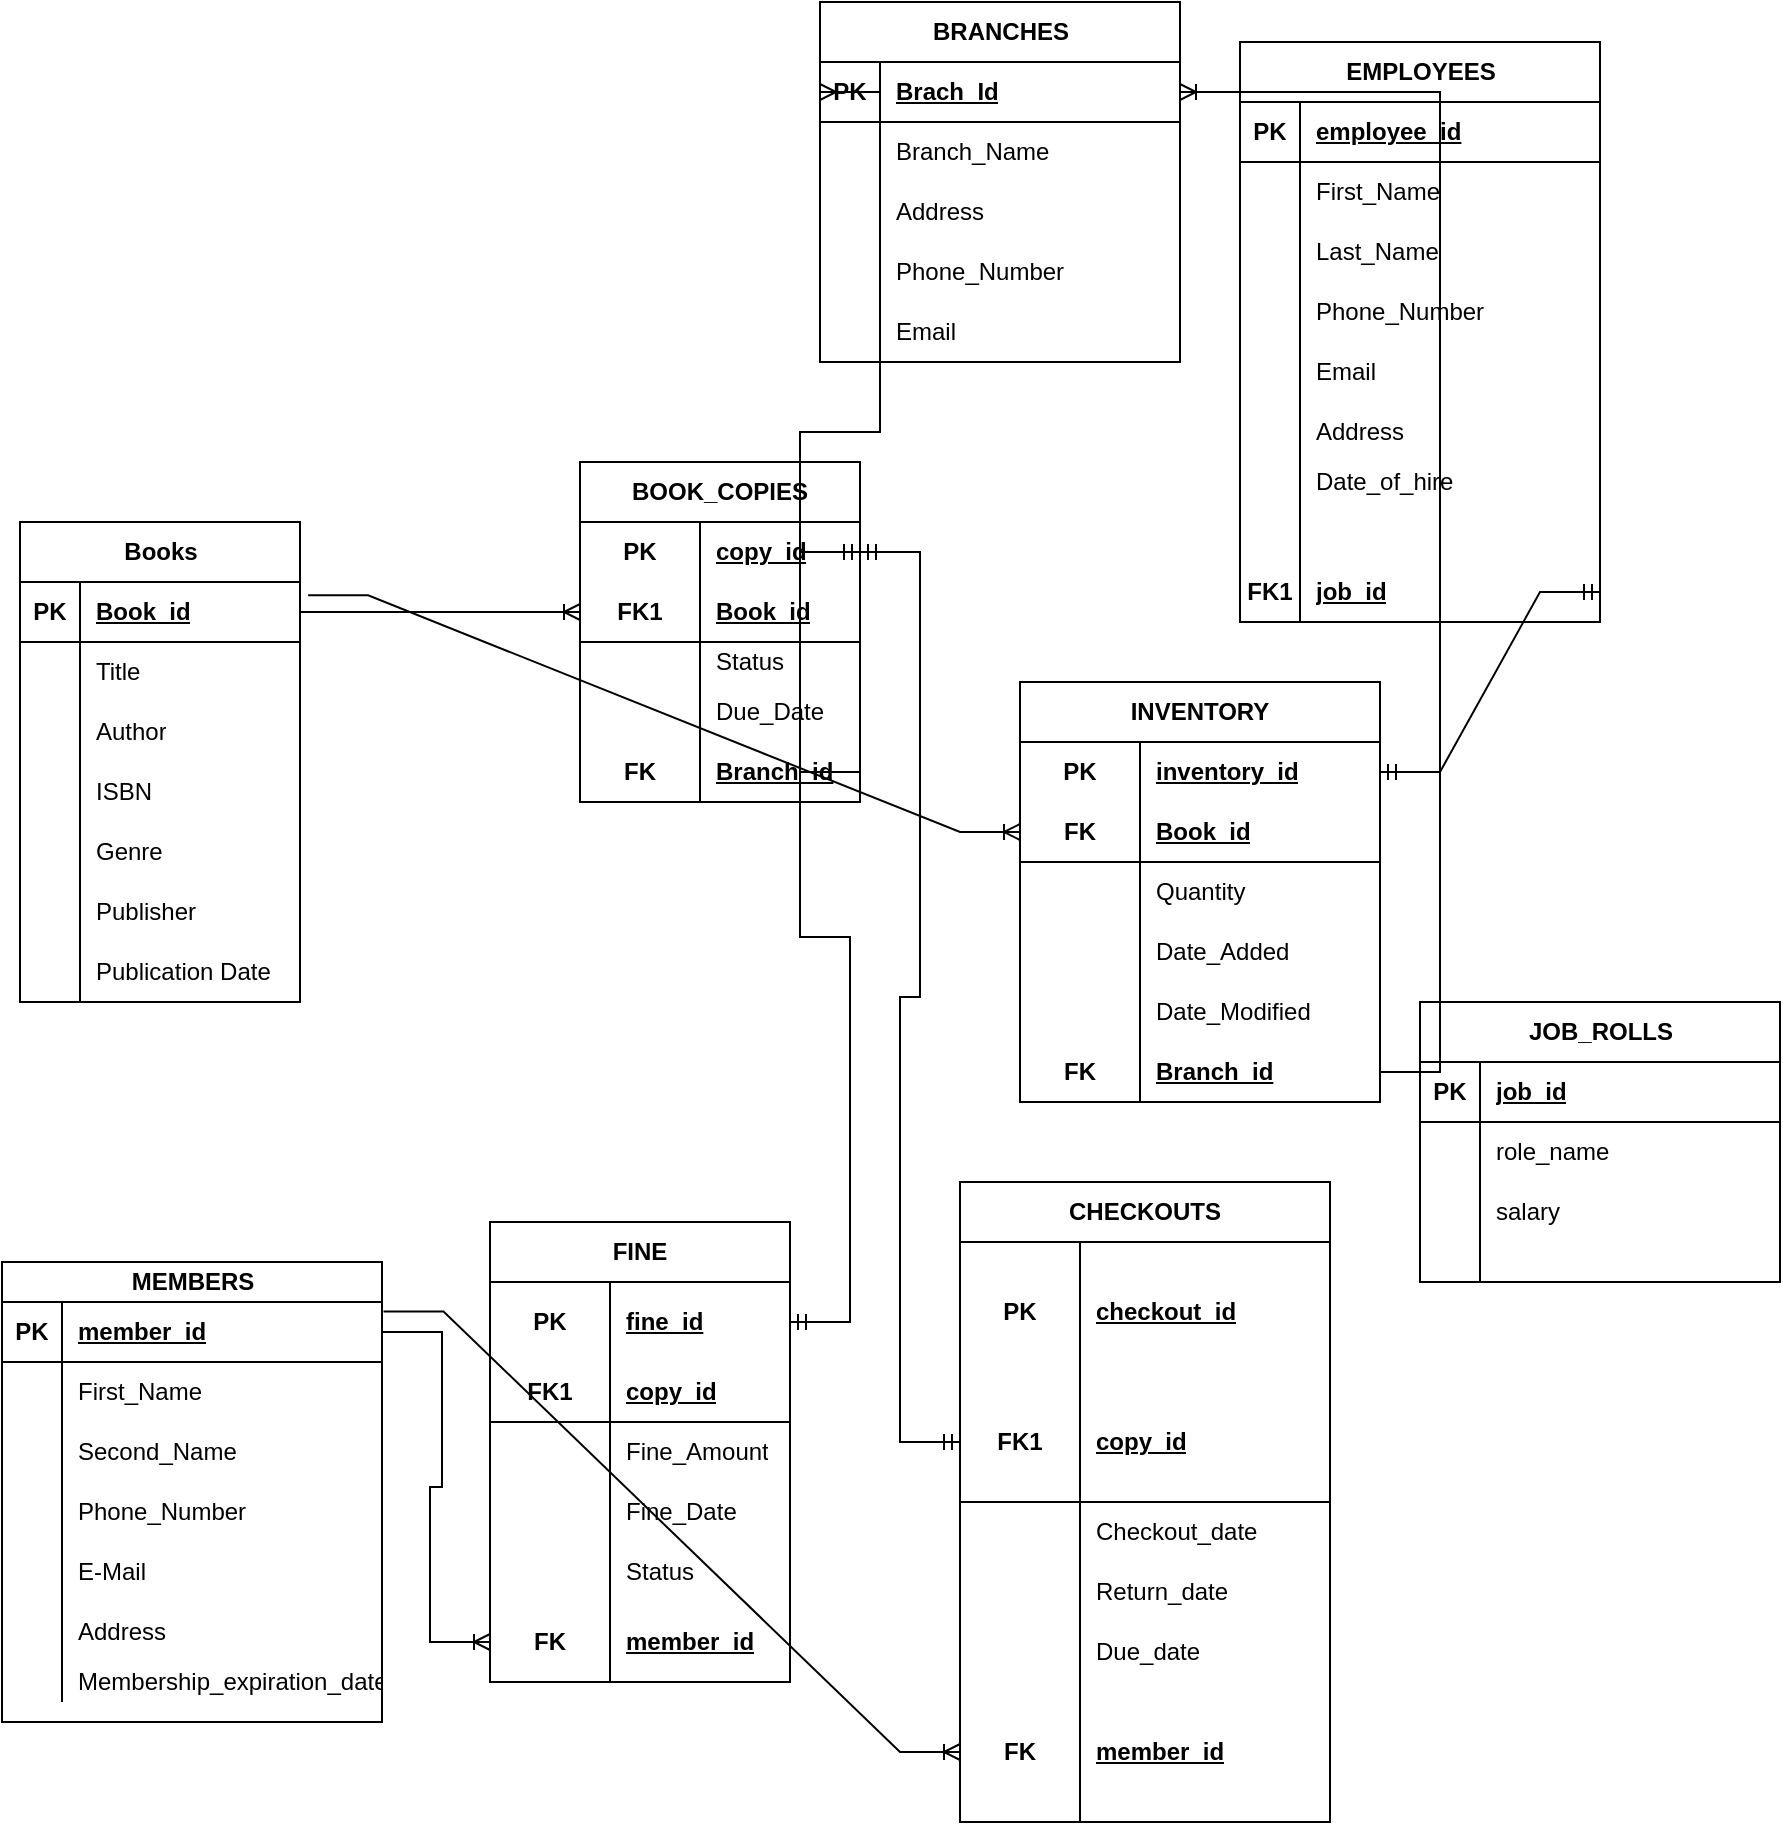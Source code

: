 <mxfile version="24.5.5" type="google">
  <diagram name="Page-1" id="icKmiX5Q3VQSNIjSIx0q">
    <mxGraphModel grid="1" page="1" gridSize="10" guides="1" tooltips="1" connect="1" arrows="1" fold="1" pageScale="1" pageWidth="850" pageHeight="1100" math="0" shadow="0">
      <root>
        <mxCell id="0" />
        <mxCell id="1" parent="0" />
        <mxCell id="GZjxDWkAkdEFUTpX7sHh-4" value="Books" style="shape=table;startSize=30;container=1;collapsible=1;childLayout=tableLayout;fixedRows=1;rowLines=0;fontStyle=1;align=center;resizeLast=1;html=1;" vertex="1" parent="1">
          <mxGeometry x="40" y="-30" width="140" height="240" as="geometry" />
        </mxCell>
        <mxCell id="GZjxDWkAkdEFUTpX7sHh-5" value="" style="shape=tableRow;horizontal=0;startSize=0;swimlaneHead=0;swimlaneBody=0;fillColor=none;collapsible=0;dropTarget=0;points=[[0,0.5],[1,0.5]];portConstraint=eastwest;top=0;left=0;right=0;bottom=1;" vertex="1" parent="GZjxDWkAkdEFUTpX7sHh-4">
          <mxGeometry y="30" width="140" height="30" as="geometry" />
        </mxCell>
        <mxCell id="GZjxDWkAkdEFUTpX7sHh-6" value="PK" style="shape=partialRectangle;connectable=0;fillColor=none;top=0;left=0;bottom=0;right=0;fontStyle=1;overflow=hidden;whiteSpace=wrap;html=1;" vertex="1" parent="GZjxDWkAkdEFUTpX7sHh-5">
          <mxGeometry width="30" height="30" as="geometry">
            <mxRectangle width="30" height="30" as="alternateBounds" />
          </mxGeometry>
        </mxCell>
        <mxCell id="GZjxDWkAkdEFUTpX7sHh-7" value="Book_id" style="shape=partialRectangle;connectable=0;fillColor=none;top=0;left=0;bottom=0;right=0;align=left;spacingLeft=6;fontStyle=5;overflow=hidden;whiteSpace=wrap;html=1;" vertex="1" parent="GZjxDWkAkdEFUTpX7sHh-5">
          <mxGeometry x="30" width="110" height="30" as="geometry">
            <mxRectangle width="110" height="30" as="alternateBounds" />
          </mxGeometry>
        </mxCell>
        <mxCell id="GZjxDWkAkdEFUTpX7sHh-8" value="" style="shape=tableRow;horizontal=0;startSize=0;swimlaneHead=0;swimlaneBody=0;fillColor=none;collapsible=0;dropTarget=0;points=[[0,0.5],[1,0.5]];portConstraint=eastwest;top=0;left=0;right=0;bottom=0;" vertex="1" parent="GZjxDWkAkdEFUTpX7sHh-4">
          <mxGeometry y="60" width="140" height="30" as="geometry" />
        </mxCell>
        <mxCell id="GZjxDWkAkdEFUTpX7sHh-9" value="" style="shape=partialRectangle;connectable=0;fillColor=none;top=0;left=0;bottom=0;right=0;editable=1;overflow=hidden;whiteSpace=wrap;html=1;" vertex="1" parent="GZjxDWkAkdEFUTpX7sHh-8">
          <mxGeometry width="30" height="30" as="geometry">
            <mxRectangle width="30" height="30" as="alternateBounds" />
          </mxGeometry>
        </mxCell>
        <mxCell id="GZjxDWkAkdEFUTpX7sHh-10" value="Title" style="shape=partialRectangle;connectable=0;fillColor=none;top=0;left=0;bottom=0;right=0;align=left;spacingLeft=6;overflow=hidden;whiteSpace=wrap;html=1;" vertex="1" parent="GZjxDWkAkdEFUTpX7sHh-8">
          <mxGeometry x="30" width="110" height="30" as="geometry">
            <mxRectangle width="110" height="30" as="alternateBounds" />
          </mxGeometry>
        </mxCell>
        <mxCell id="GZjxDWkAkdEFUTpX7sHh-11" value="" style="shape=tableRow;horizontal=0;startSize=0;swimlaneHead=0;swimlaneBody=0;fillColor=none;collapsible=0;dropTarget=0;points=[[0,0.5],[1,0.5]];portConstraint=eastwest;top=0;left=0;right=0;bottom=0;" vertex="1" parent="GZjxDWkAkdEFUTpX7sHh-4">
          <mxGeometry y="90" width="140" height="30" as="geometry" />
        </mxCell>
        <mxCell id="GZjxDWkAkdEFUTpX7sHh-12" value="" style="shape=partialRectangle;connectable=0;fillColor=none;top=0;left=0;bottom=0;right=0;editable=1;overflow=hidden;whiteSpace=wrap;html=1;" vertex="1" parent="GZjxDWkAkdEFUTpX7sHh-11">
          <mxGeometry width="30" height="30" as="geometry">
            <mxRectangle width="30" height="30" as="alternateBounds" />
          </mxGeometry>
        </mxCell>
        <mxCell id="GZjxDWkAkdEFUTpX7sHh-13" value="Author" style="shape=partialRectangle;connectable=0;fillColor=none;top=0;left=0;bottom=0;right=0;align=left;spacingLeft=6;overflow=hidden;whiteSpace=wrap;html=1;" vertex="1" parent="GZjxDWkAkdEFUTpX7sHh-11">
          <mxGeometry x="30" width="110" height="30" as="geometry">
            <mxRectangle width="110" height="30" as="alternateBounds" />
          </mxGeometry>
        </mxCell>
        <mxCell id="GZjxDWkAkdEFUTpX7sHh-14" value="" style="shape=tableRow;horizontal=0;startSize=0;swimlaneHead=0;swimlaneBody=0;fillColor=none;collapsible=0;dropTarget=0;points=[[0,0.5],[1,0.5]];portConstraint=eastwest;top=0;left=0;right=0;bottom=0;" vertex="1" parent="GZjxDWkAkdEFUTpX7sHh-4">
          <mxGeometry y="120" width="140" height="30" as="geometry" />
        </mxCell>
        <mxCell id="GZjxDWkAkdEFUTpX7sHh-15" value="" style="shape=partialRectangle;connectable=0;fillColor=none;top=0;left=0;bottom=0;right=0;editable=1;overflow=hidden;whiteSpace=wrap;html=1;" vertex="1" parent="GZjxDWkAkdEFUTpX7sHh-14">
          <mxGeometry width="30" height="30" as="geometry">
            <mxRectangle width="30" height="30" as="alternateBounds" />
          </mxGeometry>
        </mxCell>
        <mxCell id="GZjxDWkAkdEFUTpX7sHh-16" value="ISBN" style="shape=partialRectangle;connectable=0;fillColor=none;top=0;left=0;bottom=0;right=0;align=left;spacingLeft=6;overflow=hidden;whiteSpace=wrap;html=1;" vertex="1" parent="GZjxDWkAkdEFUTpX7sHh-14">
          <mxGeometry x="30" width="110" height="30" as="geometry">
            <mxRectangle width="110" height="30" as="alternateBounds" />
          </mxGeometry>
        </mxCell>
        <mxCell id="GZjxDWkAkdEFUTpX7sHh-17" value="" style="shape=tableRow;horizontal=0;startSize=0;swimlaneHead=0;swimlaneBody=0;fillColor=none;collapsible=0;dropTarget=0;points=[[0,0.5],[1,0.5]];portConstraint=eastwest;top=0;left=0;right=0;bottom=0;" vertex="1" parent="GZjxDWkAkdEFUTpX7sHh-4">
          <mxGeometry y="150" width="140" height="30" as="geometry" />
        </mxCell>
        <mxCell id="GZjxDWkAkdEFUTpX7sHh-18" value="" style="shape=partialRectangle;connectable=0;fillColor=none;top=0;left=0;bottom=0;right=0;editable=1;overflow=hidden;whiteSpace=wrap;html=1;" vertex="1" parent="GZjxDWkAkdEFUTpX7sHh-17">
          <mxGeometry width="30" height="30" as="geometry">
            <mxRectangle width="30" height="30" as="alternateBounds" />
          </mxGeometry>
        </mxCell>
        <mxCell id="GZjxDWkAkdEFUTpX7sHh-19" value="Genre" style="shape=partialRectangle;connectable=0;fillColor=none;top=0;left=0;bottom=0;right=0;align=left;spacingLeft=6;overflow=hidden;whiteSpace=wrap;html=1;" vertex="1" parent="GZjxDWkAkdEFUTpX7sHh-17">
          <mxGeometry x="30" width="110" height="30" as="geometry">
            <mxRectangle width="110" height="30" as="alternateBounds" />
          </mxGeometry>
        </mxCell>
        <mxCell id="GZjxDWkAkdEFUTpX7sHh-36" value="" style="shape=tableRow;horizontal=0;startSize=0;swimlaneHead=0;swimlaneBody=0;fillColor=none;collapsible=0;dropTarget=0;points=[[0,0.5],[1,0.5]];portConstraint=eastwest;top=0;left=0;right=0;bottom=0;" vertex="1" parent="GZjxDWkAkdEFUTpX7sHh-4">
          <mxGeometry y="180" width="140" height="30" as="geometry" />
        </mxCell>
        <mxCell id="GZjxDWkAkdEFUTpX7sHh-37" value="" style="shape=partialRectangle;connectable=0;fillColor=none;top=0;left=0;bottom=0;right=0;editable=1;overflow=hidden;whiteSpace=wrap;html=1;" vertex="1" parent="GZjxDWkAkdEFUTpX7sHh-36">
          <mxGeometry width="30" height="30" as="geometry">
            <mxRectangle width="30" height="30" as="alternateBounds" />
          </mxGeometry>
        </mxCell>
        <mxCell id="GZjxDWkAkdEFUTpX7sHh-38" value="Publisher" style="shape=partialRectangle;connectable=0;fillColor=none;top=0;left=0;bottom=0;right=0;align=left;spacingLeft=6;overflow=hidden;whiteSpace=wrap;html=1;" vertex="1" parent="GZjxDWkAkdEFUTpX7sHh-36">
          <mxGeometry x="30" width="110" height="30" as="geometry">
            <mxRectangle width="110" height="30" as="alternateBounds" />
          </mxGeometry>
        </mxCell>
        <mxCell id="GZjxDWkAkdEFUTpX7sHh-39" value="" style="shape=tableRow;horizontal=0;startSize=0;swimlaneHead=0;swimlaneBody=0;fillColor=none;collapsible=0;dropTarget=0;points=[[0,0.5],[1,0.5]];portConstraint=eastwest;top=0;left=0;right=0;bottom=0;" vertex="1" parent="GZjxDWkAkdEFUTpX7sHh-4">
          <mxGeometry y="210" width="140" height="30" as="geometry" />
        </mxCell>
        <mxCell id="GZjxDWkAkdEFUTpX7sHh-40" value="" style="shape=partialRectangle;connectable=0;fillColor=none;top=0;left=0;bottom=0;right=0;editable=1;overflow=hidden;whiteSpace=wrap;html=1;" vertex="1" parent="GZjxDWkAkdEFUTpX7sHh-39">
          <mxGeometry width="30" height="30" as="geometry">
            <mxRectangle width="30" height="30" as="alternateBounds" />
          </mxGeometry>
        </mxCell>
        <mxCell id="GZjxDWkAkdEFUTpX7sHh-41" value="Publication Date" style="shape=partialRectangle;connectable=0;fillColor=none;top=0;left=0;bottom=0;right=0;align=left;spacingLeft=6;overflow=hidden;whiteSpace=wrap;html=1;" vertex="1" parent="GZjxDWkAkdEFUTpX7sHh-39">
          <mxGeometry x="30" width="110" height="30" as="geometry">
            <mxRectangle width="110" height="30" as="alternateBounds" />
          </mxGeometry>
        </mxCell>
        <mxCell id="GZjxDWkAkdEFUTpX7sHh-56" style="edgeStyle=orthogonalEdgeStyle;rounded=0;orthogonalLoop=1;jettySize=auto;html=1;exitX=1;exitY=0.5;exitDx=0;exitDy=0;" edge="1" parent="GZjxDWkAkdEFUTpX7sHh-4" source="GZjxDWkAkdEFUTpX7sHh-8" target="GZjxDWkAkdEFUTpX7sHh-8">
          <mxGeometry relative="1" as="geometry" />
        </mxCell>
        <mxCell id="GZjxDWkAkdEFUTpX7sHh-42" value="BOOK_COPIES" style="shape=table;startSize=30;container=1;collapsible=1;childLayout=tableLayout;fixedRows=1;rowLines=0;fontStyle=1;align=center;resizeLast=1;html=1;whiteSpace=wrap;" vertex="1" parent="1">
          <mxGeometry x="320" y="-60" width="140" height="170" as="geometry" />
        </mxCell>
        <mxCell id="GZjxDWkAkdEFUTpX7sHh-43" value="" style="shape=tableRow;horizontal=0;startSize=0;swimlaneHead=0;swimlaneBody=0;fillColor=none;collapsible=0;dropTarget=0;points=[[0,0.5],[1,0.5]];portConstraint=eastwest;top=0;left=0;right=0;bottom=0;html=1;" vertex="1" parent="GZjxDWkAkdEFUTpX7sHh-42">
          <mxGeometry y="30" width="140" height="30" as="geometry" />
        </mxCell>
        <mxCell id="GZjxDWkAkdEFUTpX7sHh-44" value="PK" style="shape=partialRectangle;connectable=0;fillColor=none;top=0;left=0;bottom=0;right=0;fontStyle=1;overflow=hidden;html=1;whiteSpace=wrap;" vertex="1" parent="GZjxDWkAkdEFUTpX7sHh-43">
          <mxGeometry width="60" height="30" as="geometry">
            <mxRectangle width="60" height="30" as="alternateBounds" />
          </mxGeometry>
        </mxCell>
        <mxCell id="GZjxDWkAkdEFUTpX7sHh-45" value="copy_id" style="shape=partialRectangle;connectable=0;fillColor=none;top=0;left=0;bottom=0;right=0;align=left;spacingLeft=6;fontStyle=5;overflow=hidden;html=1;whiteSpace=wrap;" vertex="1" parent="GZjxDWkAkdEFUTpX7sHh-43">
          <mxGeometry x="60" width="80" height="30" as="geometry">
            <mxRectangle width="80" height="30" as="alternateBounds" />
          </mxGeometry>
        </mxCell>
        <mxCell id="GZjxDWkAkdEFUTpX7sHh-46" value="" style="shape=tableRow;horizontal=0;startSize=0;swimlaneHead=0;swimlaneBody=0;fillColor=none;collapsible=0;dropTarget=0;points=[[0,0.5],[1,0.5]];portConstraint=eastwest;top=0;left=0;right=0;bottom=1;html=1;" vertex="1" parent="GZjxDWkAkdEFUTpX7sHh-42">
          <mxGeometry y="60" width="140" height="30" as="geometry" />
        </mxCell>
        <mxCell id="GZjxDWkAkdEFUTpX7sHh-47" value="FK1" style="shape=partialRectangle;connectable=0;fillColor=none;top=0;left=0;bottom=0;right=0;fontStyle=1;overflow=hidden;html=1;whiteSpace=wrap;" vertex="1" parent="GZjxDWkAkdEFUTpX7sHh-46">
          <mxGeometry width="60" height="30" as="geometry">
            <mxRectangle width="60" height="30" as="alternateBounds" />
          </mxGeometry>
        </mxCell>
        <mxCell id="GZjxDWkAkdEFUTpX7sHh-48" value="Book_id" style="shape=partialRectangle;connectable=0;fillColor=none;top=0;left=0;bottom=0;right=0;align=left;spacingLeft=6;fontStyle=5;overflow=hidden;html=1;whiteSpace=wrap;" vertex="1" parent="GZjxDWkAkdEFUTpX7sHh-46">
          <mxGeometry x="60" width="80" height="30" as="geometry">
            <mxRectangle width="80" height="30" as="alternateBounds" />
          </mxGeometry>
        </mxCell>
        <mxCell id="GZjxDWkAkdEFUTpX7sHh-49" value="" style="shape=tableRow;horizontal=0;startSize=0;swimlaneHead=0;swimlaneBody=0;fillColor=none;collapsible=0;dropTarget=0;points=[[0,0.5],[1,0.5]];portConstraint=eastwest;top=0;left=0;right=0;bottom=0;html=1;" vertex="1" parent="GZjxDWkAkdEFUTpX7sHh-42">
          <mxGeometry y="90" width="140" height="20" as="geometry" />
        </mxCell>
        <mxCell id="GZjxDWkAkdEFUTpX7sHh-50" value="" style="shape=partialRectangle;connectable=0;fillColor=none;top=0;left=0;bottom=0;right=0;editable=1;overflow=hidden;html=1;whiteSpace=wrap;" vertex="1" parent="GZjxDWkAkdEFUTpX7sHh-49">
          <mxGeometry width="60" height="20" as="geometry">
            <mxRectangle width="60" height="20" as="alternateBounds" />
          </mxGeometry>
        </mxCell>
        <mxCell id="GZjxDWkAkdEFUTpX7sHh-51" value="Status" style="shape=partialRectangle;connectable=0;fillColor=none;top=0;left=0;bottom=0;right=0;align=left;spacingLeft=6;overflow=hidden;html=1;whiteSpace=wrap;" vertex="1" parent="GZjxDWkAkdEFUTpX7sHh-49">
          <mxGeometry x="60" width="80" height="20" as="geometry">
            <mxRectangle width="80" height="20" as="alternateBounds" />
          </mxGeometry>
        </mxCell>
        <mxCell id="GZjxDWkAkdEFUTpX7sHh-52" value="" style="shape=tableRow;horizontal=0;startSize=0;swimlaneHead=0;swimlaneBody=0;fillColor=none;collapsible=0;dropTarget=0;points=[[0,0.5],[1,0.5]];portConstraint=eastwest;top=0;left=0;right=0;bottom=0;html=1;" vertex="1" parent="GZjxDWkAkdEFUTpX7sHh-42">
          <mxGeometry y="110" width="140" height="30" as="geometry" />
        </mxCell>
        <mxCell id="GZjxDWkAkdEFUTpX7sHh-53" value="" style="shape=partialRectangle;connectable=0;fillColor=none;top=0;left=0;bottom=0;right=0;editable=1;overflow=hidden;html=1;whiteSpace=wrap;" vertex="1" parent="GZjxDWkAkdEFUTpX7sHh-52">
          <mxGeometry width="60" height="30" as="geometry">
            <mxRectangle width="60" height="30" as="alternateBounds" />
          </mxGeometry>
        </mxCell>
        <mxCell id="GZjxDWkAkdEFUTpX7sHh-54" value="Due_Date" style="shape=partialRectangle;connectable=0;fillColor=none;top=0;left=0;bottom=0;right=0;align=left;spacingLeft=6;overflow=hidden;html=1;whiteSpace=wrap;" vertex="1" parent="GZjxDWkAkdEFUTpX7sHh-52">
          <mxGeometry x="60" width="80" height="30" as="geometry">
            <mxRectangle width="80" height="30" as="alternateBounds" />
          </mxGeometry>
        </mxCell>
        <mxCell id="GZjxDWkAkdEFUTpX7sHh-57" style="edgeStyle=orthogonalEdgeStyle;rounded=0;orthogonalLoop=1;jettySize=auto;html=1;exitX=1;exitY=0.5;exitDx=0;exitDy=0;" edge="1" parent="GZjxDWkAkdEFUTpX7sHh-42" source="GZjxDWkAkdEFUTpX7sHh-46" target="GZjxDWkAkdEFUTpX7sHh-46">
          <mxGeometry relative="1" as="geometry" />
        </mxCell>
        <mxCell id="GZjxDWkAkdEFUTpX7sHh-337" value="" style="shape=tableRow;horizontal=0;startSize=0;swimlaneHead=0;swimlaneBody=0;fillColor=none;collapsible=0;dropTarget=0;points=[[0,0.5],[1,0.5]];portConstraint=eastwest;top=0;left=0;right=0;bottom=0;html=1;" vertex="1" parent="GZjxDWkAkdEFUTpX7sHh-42">
          <mxGeometry y="140" width="140" height="30" as="geometry" />
        </mxCell>
        <mxCell id="GZjxDWkAkdEFUTpX7sHh-338" value="FK" style="shape=partialRectangle;connectable=0;fillColor=none;top=0;left=0;bottom=0;right=0;fontStyle=1;overflow=hidden;html=1;whiteSpace=wrap;" vertex="1" parent="GZjxDWkAkdEFUTpX7sHh-337">
          <mxGeometry width="60" height="30" as="geometry">
            <mxRectangle width="60" height="30" as="alternateBounds" />
          </mxGeometry>
        </mxCell>
        <mxCell id="GZjxDWkAkdEFUTpX7sHh-339" value="Branch_id" style="shape=partialRectangle;connectable=0;fillColor=none;top=0;left=0;bottom=0;right=0;align=left;spacingLeft=6;fontStyle=5;overflow=hidden;html=1;whiteSpace=wrap;" vertex="1" parent="GZjxDWkAkdEFUTpX7sHh-337">
          <mxGeometry x="60" width="80" height="30" as="geometry">
            <mxRectangle width="80" height="30" as="alternateBounds" />
          </mxGeometry>
        </mxCell>
        <mxCell id="GZjxDWkAkdEFUTpX7sHh-58" value="" style="edgeStyle=entityRelationEdgeStyle;fontSize=12;html=1;endArrow=ERoneToMany;rounded=0;entryX=0;entryY=0.5;entryDx=0;entryDy=0;" edge="1" parent="1" source="GZjxDWkAkdEFUTpX7sHh-5" target="GZjxDWkAkdEFUTpX7sHh-46">
          <mxGeometry width="100" height="100" relative="1" as="geometry">
            <mxPoint x="170.62" y="100" as="sourcePoint" />
            <mxPoint x="260.0" y="124.34" as="targetPoint" />
            <Array as="points">
              <mxPoint x="200.62" y="75" />
            </Array>
          </mxGeometry>
        </mxCell>
        <mxCell id="GZjxDWkAkdEFUTpX7sHh-127" value="" style="edgeStyle=entityRelationEdgeStyle;fontSize=12;html=1;endArrow=ERmandOne;startArrow=ERmandOne;rounded=0;entryX=1;entryY=0.5;entryDx=0;entryDy=0;exitX=1;exitY=0.5;exitDx=0;exitDy=0;" edge="1" parent="1" source="GZjxDWkAkdEFUTpX7sHh-109" target="GZjxDWkAkdEFUTpX7sHh-43">
          <mxGeometry width="100" height="100" relative="1" as="geometry">
            <mxPoint x="360" y="260" as="sourcePoint" />
            <mxPoint x="460" y="160" as="targetPoint" />
          </mxGeometry>
        </mxCell>
        <mxCell id="GZjxDWkAkdEFUTpX7sHh-128" value="INVENTORY" style="shape=table;startSize=30;container=1;collapsible=1;childLayout=tableLayout;fixedRows=1;rowLines=0;fontStyle=1;align=center;resizeLast=1;html=1;whiteSpace=wrap;" vertex="1" parent="1">
          <mxGeometry x="540" y="50" width="180" height="210" as="geometry" />
        </mxCell>
        <mxCell id="GZjxDWkAkdEFUTpX7sHh-129" value="" style="shape=tableRow;horizontal=0;startSize=0;swimlaneHead=0;swimlaneBody=0;fillColor=none;collapsible=0;dropTarget=0;points=[[0,0.5],[1,0.5]];portConstraint=eastwest;top=0;left=0;right=0;bottom=0;html=1;" vertex="1" parent="GZjxDWkAkdEFUTpX7sHh-128">
          <mxGeometry y="30" width="180" height="30" as="geometry" />
        </mxCell>
        <mxCell id="GZjxDWkAkdEFUTpX7sHh-130" value="PK" style="shape=partialRectangle;connectable=0;fillColor=none;top=0;left=0;bottom=0;right=0;fontStyle=1;overflow=hidden;html=1;whiteSpace=wrap;" vertex="1" parent="GZjxDWkAkdEFUTpX7sHh-129">
          <mxGeometry width="60" height="30" as="geometry">
            <mxRectangle width="60" height="30" as="alternateBounds" />
          </mxGeometry>
        </mxCell>
        <mxCell id="GZjxDWkAkdEFUTpX7sHh-131" value="inventory_id" style="shape=partialRectangle;connectable=0;fillColor=none;top=0;left=0;bottom=0;right=0;align=left;spacingLeft=6;fontStyle=5;overflow=hidden;html=1;whiteSpace=wrap;" vertex="1" parent="GZjxDWkAkdEFUTpX7sHh-129">
          <mxGeometry x="60" width="120" height="30" as="geometry">
            <mxRectangle width="120" height="30" as="alternateBounds" />
          </mxGeometry>
        </mxCell>
        <mxCell id="GZjxDWkAkdEFUTpX7sHh-132" value="" style="shape=tableRow;horizontal=0;startSize=0;swimlaneHead=0;swimlaneBody=0;fillColor=none;collapsible=0;dropTarget=0;points=[[0,0.5],[1,0.5]];portConstraint=eastwest;top=0;left=0;right=0;bottom=1;html=1;" vertex="1" parent="GZjxDWkAkdEFUTpX7sHh-128">
          <mxGeometry y="60" width="180" height="30" as="geometry" />
        </mxCell>
        <mxCell id="GZjxDWkAkdEFUTpX7sHh-133" value="FK" style="shape=partialRectangle;connectable=0;fillColor=none;top=0;left=0;bottom=0;right=0;fontStyle=1;overflow=hidden;html=1;whiteSpace=wrap;" vertex="1" parent="GZjxDWkAkdEFUTpX7sHh-132">
          <mxGeometry width="60" height="30" as="geometry">
            <mxRectangle width="60" height="30" as="alternateBounds" />
          </mxGeometry>
        </mxCell>
        <mxCell id="GZjxDWkAkdEFUTpX7sHh-134" value="Book_id" style="shape=partialRectangle;connectable=0;fillColor=none;top=0;left=0;bottom=0;right=0;align=left;spacingLeft=6;fontStyle=5;overflow=hidden;html=1;whiteSpace=wrap;" vertex="1" parent="GZjxDWkAkdEFUTpX7sHh-132">
          <mxGeometry x="60" width="120" height="30" as="geometry">
            <mxRectangle width="120" height="30" as="alternateBounds" />
          </mxGeometry>
        </mxCell>
        <mxCell id="GZjxDWkAkdEFUTpX7sHh-135" value="" style="shape=tableRow;horizontal=0;startSize=0;swimlaneHead=0;swimlaneBody=0;fillColor=none;collapsible=0;dropTarget=0;points=[[0,0.5],[1,0.5]];portConstraint=eastwest;top=0;left=0;right=0;bottom=0;html=1;" vertex="1" parent="GZjxDWkAkdEFUTpX7sHh-128">
          <mxGeometry y="90" width="180" height="30" as="geometry" />
        </mxCell>
        <mxCell id="GZjxDWkAkdEFUTpX7sHh-136" value="" style="shape=partialRectangle;connectable=0;fillColor=none;top=0;left=0;bottom=0;right=0;editable=1;overflow=hidden;html=1;whiteSpace=wrap;" vertex="1" parent="GZjxDWkAkdEFUTpX7sHh-135">
          <mxGeometry width="60" height="30" as="geometry">
            <mxRectangle width="60" height="30" as="alternateBounds" />
          </mxGeometry>
        </mxCell>
        <mxCell id="GZjxDWkAkdEFUTpX7sHh-137" value="Quantity" style="shape=partialRectangle;connectable=0;fillColor=none;top=0;left=0;bottom=0;right=0;align=left;spacingLeft=6;overflow=hidden;html=1;whiteSpace=wrap;" vertex="1" parent="GZjxDWkAkdEFUTpX7sHh-135">
          <mxGeometry x="60" width="120" height="30" as="geometry">
            <mxRectangle width="120" height="30" as="alternateBounds" />
          </mxGeometry>
        </mxCell>
        <mxCell id="GZjxDWkAkdEFUTpX7sHh-138" value="" style="shape=tableRow;horizontal=0;startSize=0;swimlaneHead=0;swimlaneBody=0;fillColor=none;collapsible=0;dropTarget=0;points=[[0,0.5],[1,0.5]];portConstraint=eastwest;top=0;left=0;right=0;bottom=0;html=1;" vertex="1" parent="GZjxDWkAkdEFUTpX7sHh-128">
          <mxGeometry y="120" width="180" height="30" as="geometry" />
        </mxCell>
        <mxCell id="GZjxDWkAkdEFUTpX7sHh-139" value="" style="shape=partialRectangle;connectable=0;fillColor=none;top=0;left=0;bottom=0;right=0;editable=1;overflow=hidden;html=1;whiteSpace=wrap;" vertex="1" parent="GZjxDWkAkdEFUTpX7sHh-138">
          <mxGeometry width="60" height="30" as="geometry">
            <mxRectangle width="60" height="30" as="alternateBounds" />
          </mxGeometry>
        </mxCell>
        <mxCell id="GZjxDWkAkdEFUTpX7sHh-140" value="Date_Added" style="shape=partialRectangle;connectable=0;fillColor=none;top=0;left=0;bottom=0;right=0;align=left;spacingLeft=6;overflow=hidden;html=1;whiteSpace=wrap;" vertex="1" parent="GZjxDWkAkdEFUTpX7sHh-138">
          <mxGeometry x="60" width="120" height="30" as="geometry">
            <mxRectangle width="120" height="30" as="alternateBounds" />
          </mxGeometry>
        </mxCell>
        <mxCell id="GZjxDWkAkdEFUTpX7sHh-141" value="" style="shape=tableRow;horizontal=0;startSize=0;swimlaneHead=0;swimlaneBody=0;fillColor=none;collapsible=0;dropTarget=0;points=[[0,0.5],[1,0.5]];portConstraint=eastwest;top=0;left=0;right=0;bottom=0;html=1;" vertex="1" parent="GZjxDWkAkdEFUTpX7sHh-128">
          <mxGeometry y="150" width="180" height="30" as="geometry" />
        </mxCell>
        <mxCell id="GZjxDWkAkdEFUTpX7sHh-142" value="" style="shape=partialRectangle;connectable=0;fillColor=none;top=0;left=0;bottom=0;right=0;editable=1;overflow=hidden;html=1;whiteSpace=wrap;" vertex="1" parent="GZjxDWkAkdEFUTpX7sHh-141">
          <mxGeometry width="60" height="30" as="geometry">
            <mxRectangle width="60" height="30" as="alternateBounds" />
          </mxGeometry>
        </mxCell>
        <mxCell id="GZjxDWkAkdEFUTpX7sHh-143" value="Date_Modified" style="shape=partialRectangle;connectable=0;fillColor=none;top=0;left=0;bottom=0;right=0;align=left;spacingLeft=6;overflow=hidden;html=1;whiteSpace=wrap;" vertex="1" parent="GZjxDWkAkdEFUTpX7sHh-141">
          <mxGeometry x="60" width="120" height="30" as="geometry">
            <mxRectangle width="120" height="30" as="alternateBounds" />
          </mxGeometry>
        </mxCell>
        <mxCell id="GZjxDWkAkdEFUTpX7sHh-325" value="" style="shape=tableRow;horizontal=0;startSize=0;swimlaneHead=0;swimlaneBody=0;fillColor=none;collapsible=0;dropTarget=0;points=[[0,0.5],[1,0.5]];portConstraint=eastwest;top=0;left=0;right=0;bottom=0;html=1;" vertex="1" parent="GZjxDWkAkdEFUTpX7sHh-128">
          <mxGeometry y="180" width="180" height="30" as="geometry" />
        </mxCell>
        <mxCell id="GZjxDWkAkdEFUTpX7sHh-326" value="FK" style="shape=partialRectangle;connectable=0;fillColor=none;top=0;left=0;bottom=0;right=0;fontStyle=1;overflow=hidden;html=1;whiteSpace=wrap;" vertex="1" parent="GZjxDWkAkdEFUTpX7sHh-325">
          <mxGeometry width="60" height="30" as="geometry">
            <mxRectangle width="60" height="30" as="alternateBounds" />
          </mxGeometry>
        </mxCell>
        <mxCell id="GZjxDWkAkdEFUTpX7sHh-327" value="Branch_id" style="shape=partialRectangle;connectable=0;fillColor=none;top=0;left=0;bottom=0;right=0;align=left;spacingLeft=6;fontStyle=5;overflow=hidden;html=1;whiteSpace=wrap;" vertex="1" parent="GZjxDWkAkdEFUTpX7sHh-325">
          <mxGeometry x="60" width="120" height="30" as="geometry">
            <mxRectangle width="120" height="30" as="alternateBounds" />
          </mxGeometry>
        </mxCell>
        <mxCell id="GZjxDWkAkdEFUTpX7sHh-108" value="FINE" style="shape=table;startSize=30;container=1;collapsible=1;childLayout=tableLayout;fixedRows=1;rowLines=0;fontStyle=1;align=center;resizeLast=1;html=1;whiteSpace=wrap;" vertex="1" parent="1">
          <mxGeometry x="275" y="320" width="150" height="230" as="geometry" />
        </mxCell>
        <mxCell id="GZjxDWkAkdEFUTpX7sHh-109" value="" style="shape=tableRow;horizontal=0;startSize=0;swimlaneHead=0;swimlaneBody=0;fillColor=none;collapsible=0;dropTarget=0;points=[[0,0.5],[1,0.5]];portConstraint=eastwest;top=0;left=0;right=0;bottom=0;html=1;" vertex="1" parent="GZjxDWkAkdEFUTpX7sHh-108">
          <mxGeometry y="30" width="150" height="40" as="geometry" />
        </mxCell>
        <mxCell id="GZjxDWkAkdEFUTpX7sHh-110" value="PK" style="shape=partialRectangle;connectable=0;fillColor=none;top=0;left=0;bottom=0;right=0;fontStyle=1;overflow=hidden;html=1;whiteSpace=wrap;" vertex="1" parent="GZjxDWkAkdEFUTpX7sHh-109">
          <mxGeometry width="60" height="40" as="geometry">
            <mxRectangle width="60" height="40" as="alternateBounds" />
          </mxGeometry>
        </mxCell>
        <mxCell id="GZjxDWkAkdEFUTpX7sHh-111" value="fine_id" style="shape=partialRectangle;connectable=0;fillColor=none;top=0;left=0;bottom=0;right=0;align=left;spacingLeft=6;fontStyle=5;overflow=hidden;html=1;whiteSpace=wrap;" vertex="1" parent="GZjxDWkAkdEFUTpX7sHh-109">
          <mxGeometry x="60" width="90" height="40" as="geometry">
            <mxRectangle width="90" height="40" as="alternateBounds" />
          </mxGeometry>
        </mxCell>
        <mxCell id="GZjxDWkAkdEFUTpX7sHh-112" value="" style="shape=tableRow;horizontal=0;startSize=0;swimlaneHead=0;swimlaneBody=0;fillColor=none;collapsible=0;dropTarget=0;points=[[0,0.5],[1,0.5]];portConstraint=eastwest;top=0;left=0;right=0;bottom=1;html=1;" vertex="1" parent="GZjxDWkAkdEFUTpX7sHh-108">
          <mxGeometry y="70" width="150" height="30" as="geometry" />
        </mxCell>
        <mxCell id="GZjxDWkAkdEFUTpX7sHh-113" value="FK1" style="shape=partialRectangle;connectable=0;fillColor=none;top=0;left=0;bottom=0;right=0;fontStyle=1;overflow=hidden;html=1;whiteSpace=wrap;" vertex="1" parent="GZjxDWkAkdEFUTpX7sHh-112">
          <mxGeometry width="60" height="30" as="geometry">
            <mxRectangle width="60" height="30" as="alternateBounds" />
          </mxGeometry>
        </mxCell>
        <mxCell id="GZjxDWkAkdEFUTpX7sHh-114" value="copy_id" style="shape=partialRectangle;connectable=0;fillColor=none;top=0;left=0;bottom=0;right=0;align=left;spacingLeft=6;fontStyle=5;overflow=hidden;html=1;whiteSpace=wrap;" vertex="1" parent="GZjxDWkAkdEFUTpX7sHh-112">
          <mxGeometry x="60" width="90" height="30" as="geometry">
            <mxRectangle width="90" height="30" as="alternateBounds" />
          </mxGeometry>
        </mxCell>
        <mxCell id="GZjxDWkAkdEFUTpX7sHh-115" value="" style="shape=tableRow;horizontal=0;startSize=0;swimlaneHead=0;swimlaneBody=0;fillColor=none;collapsible=0;dropTarget=0;points=[[0,0.5],[1,0.5]];portConstraint=eastwest;top=0;left=0;right=0;bottom=0;html=1;" vertex="1" parent="GZjxDWkAkdEFUTpX7sHh-108">
          <mxGeometry y="100" width="150" height="30" as="geometry" />
        </mxCell>
        <mxCell id="GZjxDWkAkdEFUTpX7sHh-116" value="" style="shape=partialRectangle;connectable=0;fillColor=none;top=0;left=0;bottom=0;right=0;editable=1;overflow=hidden;html=1;whiteSpace=wrap;" vertex="1" parent="GZjxDWkAkdEFUTpX7sHh-115">
          <mxGeometry width="60" height="30" as="geometry">
            <mxRectangle width="60" height="30" as="alternateBounds" />
          </mxGeometry>
        </mxCell>
        <mxCell id="GZjxDWkAkdEFUTpX7sHh-117" value="Fine_Amount" style="shape=partialRectangle;connectable=0;fillColor=none;top=0;left=0;bottom=0;right=0;align=left;spacingLeft=6;overflow=hidden;html=1;whiteSpace=wrap;" vertex="1" parent="GZjxDWkAkdEFUTpX7sHh-115">
          <mxGeometry x="60" width="90" height="30" as="geometry">
            <mxRectangle width="90" height="30" as="alternateBounds" />
          </mxGeometry>
        </mxCell>
        <mxCell id="GZjxDWkAkdEFUTpX7sHh-118" value="" style="shape=tableRow;horizontal=0;startSize=0;swimlaneHead=0;swimlaneBody=0;fillColor=none;collapsible=0;dropTarget=0;points=[[0,0.5],[1,0.5]];portConstraint=eastwest;top=0;left=0;right=0;bottom=0;html=1;" vertex="1" parent="GZjxDWkAkdEFUTpX7sHh-108">
          <mxGeometry y="130" width="150" height="30" as="geometry" />
        </mxCell>
        <mxCell id="GZjxDWkAkdEFUTpX7sHh-119" value="" style="shape=partialRectangle;connectable=0;fillColor=none;top=0;left=0;bottom=0;right=0;editable=1;overflow=hidden;html=1;whiteSpace=wrap;" vertex="1" parent="GZjxDWkAkdEFUTpX7sHh-118">
          <mxGeometry width="60" height="30" as="geometry">
            <mxRectangle width="60" height="30" as="alternateBounds" />
          </mxGeometry>
        </mxCell>
        <mxCell id="GZjxDWkAkdEFUTpX7sHh-120" value="Fine_Date" style="shape=partialRectangle;connectable=0;fillColor=none;top=0;left=0;bottom=0;right=0;align=left;spacingLeft=6;overflow=hidden;html=1;whiteSpace=wrap;" vertex="1" parent="GZjxDWkAkdEFUTpX7sHh-118">
          <mxGeometry x="60" width="90" height="30" as="geometry">
            <mxRectangle width="90" height="30" as="alternateBounds" />
          </mxGeometry>
        </mxCell>
        <mxCell id="GZjxDWkAkdEFUTpX7sHh-121" value="" style="shape=tableRow;horizontal=0;startSize=0;swimlaneHead=0;swimlaneBody=0;fillColor=none;collapsible=0;dropTarget=0;points=[[0,0.5],[1,0.5]];portConstraint=eastwest;top=0;left=0;right=0;bottom=0;html=1;" vertex="1" parent="GZjxDWkAkdEFUTpX7sHh-108">
          <mxGeometry y="160" width="150" height="30" as="geometry" />
        </mxCell>
        <mxCell id="GZjxDWkAkdEFUTpX7sHh-122" value="" style="shape=partialRectangle;connectable=0;fillColor=none;top=0;left=0;bottom=0;right=0;editable=1;overflow=hidden;html=1;whiteSpace=wrap;" vertex="1" parent="GZjxDWkAkdEFUTpX7sHh-121">
          <mxGeometry width="60" height="30" as="geometry">
            <mxRectangle width="60" height="30" as="alternateBounds" />
          </mxGeometry>
        </mxCell>
        <mxCell id="GZjxDWkAkdEFUTpX7sHh-123" value="Status" style="shape=partialRectangle;connectable=0;fillColor=none;top=0;left=0;bottom=0;right=0;align=left;spacingLeft=6;overflow=hidden;html=1;whiteSpace=wrap;" vertex="1" parent="GZjxDWkAkdEFUTpX7sHh-121">
          <mxGeometry x="60" width="90" height="30" as="geometry">
            <mxRectangle width="90" height="30" as="alternateBounds" />
          </mxGeometry>
        </mxCell>
        <mxCell id="GZjxDWkAkdEFUTpX7sHh-124" style="edgeStyle=orthogonalEdgeStyle;rounded=0;orthogonalLoop=1;jettySize=auto;html=1;exitX=1;exitY=0.5;exitDx=0;exitDy=0;" edge="1" parent="GZjxDWkAkdEFUTpX7sHh-108" source="GZjxDWkAkdEFUTpX7sHh-118" target="GZjxDWkAkdEFUTpX7sHh-118">
          <mxGeometry relative="1" as="geometry" />
        </mxCell>
        <mxCell id="GZjxDWkAkdEFUTpX7sHh-125" style="edgeStyle=orthogonalEdgeStyle;rounded=0;orthogonalLoop=1;jettySize=auto;html=1;exitX=1;exitY=0.5;exitDx=0;exitDy=0;" edge="1" parent="GZjxDWkAkdEFUTpX7sHh-108" source="GZjxDWkAkdEFUTpX7sHh-121" target="GZjxDWkAkdEFUTpX7sHh-121">
          <mxGeometry relative="1" as="geometry" />
        </mxCell>
        <mxCell id="GZjxDWkAkdEFUTpX7sHh-329" value="" style="shape=tableRow;horizontal=0;startSize=0;swimlaneHead=0;swimlaneBody=0;fillColor=none;collapsible=0;dropTarget=0;points=[[0,0.5],[1,0.5]];portConstraint=eastwest;top=0;left=0;right=0;bottom=0;html=1;" vertex="1" parent="GZjxDWkAkdEFUTpX7sHh-108">
          <mxGeometry y="190" width="150" height="40" as="geometry" />
        </mxCell>
        <mxCell id="GZjxDWkAkdEFUTpX7sHh-330" value="FK" style="shape=partialRectangle;connectable=0;fillColor=none;top=0;left=0;bottom=0;right=0;fontStyle=1;overflow=hidden;html=1;whiteSpace=wrap;" vertex="1" parent="GZjxDWkAkdEFUTpX7sHh-329">
          <mxGeometry width="60" height="40" as="geometry">
            <mxRectangle width="60" height="40" as="alternateBounds" />
          </mxGeometry>
        </mxCell>
        <mxCell id="GZjxDWkAkdEFUTpX7sHh-331" value="member_id" style="shape=partialRectangle;connectable=0;fillColor=none;top=0;left=0;bottom=0;right=0;align=left;spacingLeft=6;fontStyle=5;overflow=hidden;html=1;whiteSpace=wrap;" vertex="1" parent="GZjxDWkAkdEFUTpX7sHh-329">
          <mxGeometry x="60" width="90" height="40" as="geometry">
            <mxRectangle width="90" height="40" as="alternateBounds" />
          </mxGeometry>
        </mxCell>
        <mxCell id="GZjxDWkAkdEFUTpX7sHh-145" value="" style="edgeStyle=entityRelationEdgeStyle;fontSize=12;html=1;endArrow=ERoneToMany;rounded=0;exitX=1.029;exitY=0.222;exitDx=0;exitDy=0;exitPerimeter=0;entryX=0;entryY=0.5;entryDx=0;entryDy=0;" edge="1" parent="1" source="GZjxDWkAkdEFUTpX7sHh-5" target="GZjxDWkAkdEFUTpX7sHh-132">
          <mxGeometry width="100" height="100" relative="1" as="geometry">
            <mxPoint x="360" y="230" as="sourcePoint" />
            <mxPoint x="460" y="130" as="targetPoint" />
          </mxGeometry>
        </mxCell>
        <mxCell id="GZjxDWkAkdEFUTpX7sHh-146" value="" style="edgeStyle=entityRelationEdgeStyle;fontSize=12;html=1;endArrow=ERmandOne;startArrow=ERmandOne;rounded=0;entryX=1;entryY=0.5;entryDx=0;entryDy=0;exitX=0;exitY=0.5;exitDx=0;exitDy=0;" edge="1" parent="1" source="GZjxDWkAkdEFUTpX7sHh-63" target="GZjxDWkAkdEFUTpX7sHh-43">
          <mxGeometry width="100" height="100" relative="1" as="geometry">
            <mxPoint x="360" y="220" as="sourcePoint" />
            <mxPoint x="460" y="120" as="targetPoint" />
          </mxGeometry>
        </mxCell>
        <mxCell id="GZjxDWkAkdEFUTpX7sHh-59" value="CHECKOUTS" style="shape=table;startSize=30;container=1;collapsible=1;childLayout=tableLayout;fixedRows=1;rowLines=0;fontStyle=1;align=center;resizeLast=1;html=1;whiteSpace=wrap;" vertex="1" parent="1">
          <mxGeometry x="510" y="300" width="185" height="320" as="geometry" />
        </mxCell>
        <mxCell id="GZjxDWkAkdEFUTpX7sHh-60" value="" style="shape=tableRow;horizontal=0;startSize=0;swimlaneHead=0;swimlaneBody=0;fillColor=none;collapsible=0;dropTarget=0;points=[[0,0.5],[1,0.5]];portConstraint=eastwest;top=0;left=0;right=0;bottom=0;html=1;" vertex="1" parent="GZjxDWkAkdEFUTpX7sHh-59">
          <mxGeometry y="30" width="185" height="70" as="geometry" />
        </mxCell>
        <mxCell id="GZjxDWkAkdEFUTpX7sHh-61" value="PK" style="shape=partialRectangle;connectable=0;fillColor=none;top=0;left=0;bottom=0;right=0;fontStyle=1;overflow=hidden;html=1;whiteSpace=wrap;" vertex="1" parent="GZjxDWkAkdEFUTpX7sHh-60">
          <mxGeometry width="60" height="70" as="geometry">
            <mxRectangle width="60" height="70" as="alternateBounds" />
          </mxGeometry>
        </mxCell>
        <mxCell id="GZjxDWkAkdEFUTpX7sHh-62" value="checkout_id" style="shape=partialRectangle;connectable=0;fillColor=none;top=0;left=0;bottom=0;right=0;align=left;spacingLeft=6;fontStyle=5;overflow=hidden;html=1;whiteSpace=wrap;" vertex="1" parent="GZjxDWkAkdEFUTpX7sHh-60">
          <mxGeometry x="60" width="125" height="70" as="geometry">
            <mxRectangle width="125" height="70" as="alternateBounds" />
          </mxGeometry>
        </mxCell>
        <mxCell id="GZjxDWkAkdEFUTpX7sHh-63" value="" style="shape=tableRow;horizontal=0;startSize=0;swimlaneHead=0;swimlaneBody=0;fillColor=none;collapsible=0;dropTarget=0;points=[[0,0.5],[1,0.5]];portConstraint=eastwest;top=0;left=0;right=0;bottom=1;html=1;" vertex="1" parent="GZjxDWkAkdEFUTpX7sHh-59">
          <mxGeometry y="100" width="185" height="60" as="geometry" />
        </mxCell>
        <mxCell id="GZjxDWkAkdEFUTpX7sHh-64" value="FK1" style="shape=partialRectangle;connectable=0;fillColor=none;top=0;left=0;bottom=0;right=0;fontStyle=1;overflow=hidden;html=1;whiteSpace=wrap;" vertex="1" parent="GZjxDWkAkdEFUTpX7sHh-63">
          <mxGeometry width="60" height="60" as="geometry">
            <mxRectangle width="60" height="60" as="alternateBounds" />
          </mxGeometry>
        </mxCell>
        <mxCell id="GZjxDWkAkdEFUTpX7sHh-65" value="copy_id" style="shape=partialRectangle;connectable=0;fillColor=none;top=0;left=0;bottom=0;right=0;align=left;spacingLeft=6;fontStyle=5;overflow=hidden;html=1;whiteSpace=wrap;" vertex="1" parent="GZjxDWkAkdEFUTpX7sHh-63">
          <mxGeometry x="60" width="125" height="60" as="geometry">
            <mxRectangle width="125" height="60" as="alternateBounds" />
          </mxGeometry>
        </mxCell>
        <mxCell id="GZjxDWkAkdEFUTpX7sHh-66" value="" style="shape=tableRow;horizontal=0;startSize=0;swimlaneHead=0;swimlaneBody=0;fillColor=none;collapsible=0;dropTarget=0;points=[[0,0.5],[1,0.5]];portConstraint=eastwest;top=0;left=0;right=0;bottom=0;html=1;" vertex="1" parent="GZjxDWkAkdEFUTpX7sHh-59">
          <mxGeometry y="160" width="185" height="30" as="geometry" />
        </mxCell>
        <mxCell id="GZjxDWkAkdEFUTpX7sHh-67" value="" style="shape=partialRectangle;connectable=0;fillColor=none;top=0;left=0;bottom=0;right=0;editable=1;overflow=hidden;html=1;whiteSpace=wrap;" vertex="1" parent="GZjxDWkAkdEFUTpX7sHh-66">
          <mxGeometry width="60" height="30" as="geometry">
            <mxRectangle width="60" height="30" as="alternateBounds" />
          </mxGeometry>
        </mxCell>
        <mxCell id="GZjxDWkAkdEFUTpX7sHh-68" value="Checkout_date" style="shape=partialRectangle;connectable=0;fillColor=none;top=0;left=0;bottom=0;right=0;align=left;spacingLeft=6;overflow=hidden;html=1;whiteSpace=wrap;" vertex="1" parent="GZjxDWkAkdEFUTpX7sHh-66">
          <mxGeometry x="60" width="125" height="30" as="geometry">
            <mxRectangle width="125" height="30" as="alternateBounds" />
          </mxGeometry>
        </mxCell>
        <mxCell id="GZjxDWkAkdEFUTpX7sHh-69" value="" style="shape=tableRow;horizontal=0;startSize=0;swimlaneHead=0;swimlaneBody=0;fillColor=none;collapsible=0;dropTarget=0;points=[[0,0.5],[1,0.5]];portConstraint=eastwest;top=0;left=0;right=0;bottom=0;html=1;" vertex="1" parent="GZjxDWkAkdEFUTpX7sHh-59">
          <mxGeometry y="190" width="185" height="30" as="geometry" />
        </mxCell>
        <mxCell id="GZjxDWkAkdEFUTpX7sHh-70" value="" style="shape=partialRectangle;connectable=0;fillColor=none;top=0;left=0;bottom=0;right=0;editable=1;overflow=hidden;html=1;whiteSpace=wrap;" vertex="1" parent="GZjxDWkAkdEFUTpX7sHh-69">
          <mxGeometry width="60" height="30" as="geometry">
            <mxRectangle width="60" height="30" as="alternateBounds" />
          </mxGeometry>
        </mxCell>
        <mxCell id="GZjxDWkAkdEFUTpX7sHh-71" value="Return_date" style="shape=partialRectangle;connectable=0;fillColor=none;top=0;left=0;bottom=0;right=0;align=left;spacingLeft=6;overflow=hidden;html=1;whiteSpace=wrap;" vertex="1" parent="GZjxDWkAkdEFUTpX7sHh-69">
          <mxGeometry x="60" width="125" height="30" as="geometry">
            <mxRectangle width="125" height="30" as="alternateBounds" />
          </mxGeometry>
        </mxCell>
        <mxCell id="GZjxDWkAkdEFUTpX7sHh-72" value="" style="shape=tableRow;horizontal=0;startSize=0;swimlaneHead=0;swimlaneBody=0;fillColor=none;collapsible=0;dropTarget=0;points=[[0,0.5],[1,0.5]];portConstraint=eastwest;top=0;left=0;right=0;bottom=0;html=1;" vertex="1" parent="GZjxDWkAkdEFUTpX7sHh-59">
          <mxGeometry y="220" width="185" height="30" as="geometry" />
        </mxCell>
        <mxCell id="GZjxDWkAkdEFUTpX7sHh-73" value="" style="shape=partialRectangle;connectable=0;fillColor=none;top=0;left=0;bottom=0;right=0;editable=1;overflow=hidden;html=1;whiteSpace=wrap;" vertex="1" parent="GZjxDWkAkdEFUTpX7sHh-72">
          <mxGeometry width="60" height="30" as="geometry">
            <mxRectangle width="60" height="30" as="alternateBounds" />
          </mxGeometry>
        </mxCell>
        <mxCell id="GZjxDWkAkdEFUTpX7sHh-74" value="Due_date" style="shape=partialRectangle;connectable=0;fillColor=none;top=0;left=0;bottom=0;right=0;align=left;spacingLeft=6;overflow=hidden;html=1;whiteSpace=wrap;" vertex="1" parent="GZjxDWkAkdEFUTpX7sHh-72">
          <mxGeometry x="60" width="125" height="30" as="geometry">
            <mxRectangle width="125" height="30" as="alternateBounds" />
          </mxGeometry>
        </mxCell>
        <mxCell id="GZjxDWkAkdEFUTpX7sHh-76" style="edgeStyle=orthogonalEdgeStyle;rounded=0;orthogonalLoop=1;jettySize=auto;html=1;exitX=1;exitY=0.5;exitDx=0;exitDy=0;" edge="1" parent="GZjxDWkAkdEFUTpX7sHh-59" source="GZjxDWkAkdEFUTpX7sHh-69" target="GZjxDWkAkdEFUTpX7sHh-69">
          <mxGeometry relative="1" as="geometry" />
        </mxCell>
        <mxCell id="GZjxDWkAkdEFUTpX7sHh-333" value="" style="shape=tableRow;horizontal=0;startSize=0;swimlaneHead=0;swimlaneBody=0;fillColor=none;collapsible=0;dropTarget=0;points=[[0,0.5],[1,0.5]];portConstraint=eastwest;top=0;left=0;right=0;bottom=0;html=1;" vertex="1" parent="GZjxDWkAkdEFUTpX7sHh-59">
          <mxGeometry y="250" width="185" height="70" as="geometry" />
        </mxCell>
        <mxCell id="GZjxDWkAkdEFUTpX7sHh-334" value="FK" style="shape=partialRectangle;connectable=0;fillColor=none;top=0;left=0;bottom=0;right=0;fontStyle=1;overflow=hidden;html=1;whiteSpace=wrap;" vertex="1" parent="GZjxDWkAkdEFUTpX7sHh-333">
          <mxGeometry width="60" height="70" as="geometry">
            <mxRectangle width="60" height="70" as="alternateBounds" />
          </mxGeometry>
        </mxCell>
        <mxCell id="GZjxDWkAkdEFUTpX7sHh-335" value="member_id" style="shape=partialRectangle;connectable=0;fillColor=none;top=0;left=0;bottom=0;right=0;align=left;spacingLeft=6;fontStyle=5;overflow=hidden;html=1;whiteSpace=wrap;" vertex="1" parent="GZjxDWkAkdEFUTpX7sHh-333">
          <mxGeometry x="60" width="125" height="70" as="geometry">
            <mxRectangle width="125" height="70" as="alternateBounds" />
          </mxGeometry>
        </mxCell>
        <mxCell id="GZjxDWkAkdEFUTpX7sHh-160" value="BRANCHES" style="shape=table;startSize=30;container=1;collapsible=1;childLayout=tableLayout;fixedRows=1;rowLines=0;fontStyle=1;align=center;resizeLast=1;html=1;" vertex="1" parent="1">
          <mxGeometry x="440" y="-290" width="180" height="180" as="geometry" />
        </mxCell>
        <mxCell id="GZjxDWkAkdEFUTpX7sHh-161" value="" style="shape=tableRow;horizontal=0;startSize=0;swimlaneHead=0;swimlaneBody=0;fillColor=none;collapsible=0;dropTarget=0;points=[[0,0.5],[1,0.5]];portConstraint=eastwest;top=0;left=0;right=0;bottom=1;" vertex="1" parent="GZjxDWkAkdEFUTpX7sHh-160">
          <mxGeometry y="30" width="180" height="30" as="geometry" />
        </mxCell>
        <mxCell id="GZjxDWkAkdEFUTpX7sHh-162" value="PK" style="shape=partialRectangle;connectable=0;fillColor=none;top=0;left=0;bottom=0;right=0;fontStyle=1;overflow=hidden;whiteSpace=wrap;html=1;" vertex="1" parent="GZjxDWkAkdEFUTpX7sHh-161">
          <mxGeometry width="30" height="30" as="geometry">
            <mxRectangle width="30" height="30" as="alternateBounds" />
          </mxGeometry>
        </mxCell>
        <mxCell id="GZjxDWkAkdEFUTpX7sHh-163" value="Brach_Id" style="shape=partialRectangle;connectable=0;fillColor=none;top=0;left=0;bottom=0;right=0;align=left;spacingLeft=6;fontStyle=5;overflow=hidden;whiteSpace=wrap;html=1;" vertex="1" parent="GZjxDWkAkdEFUTpX7sHh-161">
          <mxGeometry x="30" width="150" height="30" as="geometry">
            <mxRectangle width="150" height="30" as="alternateBounds" />
          </mxGeometry>
        </mxCell>
        <mxCell id="GZjxDWkAkdEFUTpX7sHh-164" value="" style="shape=tableRow;horizontal=0;startSize=0;swimlaneHead=0;swimlaneBody=0;fillColor=none;collapsible=0;dropTarget=0;points=[[0,0.5],[1,0.5]];portConstraint=eastwest;top=0;left=0;right=0;bottom=0;" vertex="1" parent="GZjxDWkAkdEFUTpX7sHh-160">
          <mxGeometry y="60" width="180" height="30" as="geometry" />
        </mxCell>
        <mxCell id="GZjxDWkAkdEFUTpX7sHh-165" value="" style="shape=partialRectangle;connectable=0;fillColor=none;top=0;left=0;bottom=0;right=0;editable=1;overflow=hidden;whiteSpace=wrap;html=1;" vertex="1" parent="GZjxDWkAkdEFUTpX7sHh-164">
          <mxGeometry width="30" height="30" as="geometry">
            <mxRectangle width="30" height="30" as="alternateBounds" />
          </mxGeometry>
        </mxCell>
        <mxCell id="GZjxDWkAkdEFUTpX7sHh-166" value="Branch_Name" style="shape=partialRectangle;connectable=0;fillColor=none;top=0;left=0;bottom=0;right=0;align=left;spacingLeft=6;overflow=hidden;whiteSpace=wrap;html=1;" vertex="1" parent="GZjxDWkAkdEFUTpX7sHh-164">
          <mxGeometry x="30" width="150" height="30" as="geometry">
            <mxRectangle width="150" height="30" as="alternateBounds" />
          </mxGeometry>
        </mxCell>
        <mxCell id="GZjxDWkAkdEFUTpX7sHh-167" value="" style="shape=tableRow;horizontal=0;startSize=0;swimlaneHead=0;swimlaneBody=0;fillColor=none;collapsible=0;dropTarget=0;points=[[0,0.5],[1,0.5]];portConstraint=eastwest;top=0;left=0;right=0;bottom=0;" vertex="1" parent="GZjxDWkAkdEFUTpX7sHh-160">
          <mxGeometry y="90" width="180" height="30" as="geometry" />
        </mxCell>
        <mxCell id="GZjxDWkAkdEFUTpX7sHh-168" value="" style="shape=partialRectangle;connectable=0;fillColor=none;top=0;left=0;bottom=0;right=0;editable=1;overflow=hidden;whiteSpace=wrap;html=1;" vertex="1" parent="GZjxDWkAkdEFUTpX7sHh-167">
          <mxGeometry width="30" height="30" as="geometry">
            <mxRectangle width="30" height="30" as="alternateBounds" />
          </mxGeometry>
        </mxCell>
        <mxCell id="GZjxDWkAkdEFUTpX7sHh-169" value="Address" style="shape=partialRectangle;connectable=0;fillColor=none;top=0;left=0;bottom=0;right=0;align=left;spacingLeft=6;overflow=hidden;whiteSpace=wrap;html=1;" vertex="1" parent="GZjxDWkAkdEFUTpX7sHh-167">
          <mxGeometry x="30" width="150" height="30" as="geometry">
            <mxRectangle width="150" height="30" as="alternateBounds" />
          </mxGeometry>
        </mxCell>
        <mxCell id="GZjxDWkAkdEFUTpX7sHh-170" value="" style="shape=tableRow;horizontal=0;startSize=0;swimlaneHead=0;swimlaneBody=0;fillColor=none;collapsible=0;dropTarget=0;points=[[0,0.5],[1,0.5]];portConstraint=eastwest;top=0;left=0;right=0;bottom=0;" vertex="1" parent="GZjxDWkAkdEFUTpX7sHh-160">
          <mxGeometry y="120" width="180" height="30" as="geometry" />
        </mxCell>
        <mxCell id="GZjxDWkAkdEFUTpX7sHh-171" value="" style="shape=partialRectangle;connectable=0;fillColor=none;top=0;left=0;bottom=0;right=0;editable=1;overflow=hidden;whiteSpace=wrap;html=1;" vertex="1" parent="GZjxDWkAkdEFUTpX7sHh-170">
          <mxGeometry width="30" height="30" as="geometry">
            <mxRectangle width="30" height="30" as="alternateBounds" />
          </mxGeometry>
        </mxCell>
        <mxCell id="GZjxDWkAkdEFUTpX7sHh-172" value="Phone_Number" style="shape=partialRectangle;connectable=0;fillColor=none;top=0;left=0;bottom=0;right=0;align=left;spacingLeft=6;overflow=hidden;whiteSpace=wrap;html=1;" vertex="1" parent="GZjxDWkAkdEFUTpX7sHh-170">
          <mxGeometry x="30" width="150" height="30" as="geometry">
            <mxRectangle width="150" height="30" as="alternateBounds" />
          </mxGeometry>
        </mxCell>
        <mxCell id="GZjxDWkAkdEFUTpX7sHh-173" value="" style="shape=tableRow;horizontal=0;startSize=0;swimlaneHead=0;swimlaneBody=0;fillColor=none;collapsible=0;dropTarget=0;points=[[0,0.5],[1,0.5]];portConstraint=eastwest;top=0;left=0;right=0;bottom=0;" vertex="1" parent="GZjxDWkAkdEFUTpX7sHh-160">
          <mxGeometry y="150" width="180" height="30" as="geometry" />
        </mxCell>
        <mxCell id="GZjxDWkAkdEFUTpX7sHh-174" value="" style="shape=partialRectangle;connectable=0;fillColor=none;top=0;left=0;bottom=0;right=0;editable=1;overflow=hidden;whiteSpace=wrap;html=1;" vertex="1" parent="GZjxDWkAkdEFUTpX7sHh-173">
          <mxGeometry width="30" height="30" as="geometry">
            <mxRectangle width="30" height="30" as="alternateBounds" />
          </mxGeometry>
        </mxCell>
        <mxCell id="GZjxDWkAkdEFUTpX7sHh-175" value="Email" style="shape=partialRectangle;connectable=0;fillColor=none;top=0;left=0;bottom=0;right=0;align=left;spacingLeft=6;overflow=hidden;whiteSpace=wrap;html=1;" vertex="1" parent="GZjxDWkAkdEFUTpX7sHh-173">
          <mxGeometry x="30" width="150" height="30" as="geometry">
            <mxRectangle width="150" height="30" as="alternateBounds" />
          </mxGeometry>
        </mxCell>
        <mxCell id="GZjxDWkAkdEFUTpX7sHh-176" value="MEMBERS" style="shape=table;startSize=20;container=1;collapsible=1;childLayout=tableLayout;fixedRows=1;rowLines=0;fontStyle=1;align=center;resizeLast=1;html=1;" vertex="1" parent="1">
          <mxGeometry x="31" y="340" width="190" height="230" as="geometry" />
        </mxCell>
        <mxCell id="GZjxDWkAkdEFUTpX7sHh-177" value="" style="shape=tableRow;horizontal=0;startSize=0;swimlaneHead=0;swimlaneBody=0;fillColor=none;collapsible=0;dropTarget=0;points=[[0,0.5],[1,0.5]];portConstraint=eastwest;top=0;left=0;right=0;bottom=1;" vertex="1" parent="GZjxDWkAkdEFUTpX7sHh-176">
          <mxGeometry y="20" width="190" height="30" as="geometry" />
        </mxCell>
        <mxCell id="GZjxDWkAkdEFUTpX7sHh-178" value="PK" style="shape=partialRectangle;connectable=0;fillColor=none;top=0;left=0;bottom=0;right=0;fontStyle=1;overflow=hidden;whiteSpace=wrap;html=1;" vertex="1" parent="GZjxDWkAkdEFUTpX7sHh-177">
          <mxGeometry width="30" height="30" as="geometry">
            <mxRectangle width="30" height="30" as="alternateBounds" />
          </mxGeometry>
        </mxCell>
        <mxCell id="GZjxDWkAkdEFUTpX7sHh-179" value="member_id" style="shape=partialRectangle;connectable=0;fillColor=none;top=0;left=0;bottom=0;right=0;align=left;spacingLeft=6;fontStyle=5;overflow=hidden;whiteSpace=wrap;html=1;" vertex="1" parent="GZjxDWkAkdEFUTpX7sHh-177">
          <mxGeometry x="30" width="160" height="30" as="geometry">
            <mxRectangle width="160" height="30" as="alternateBounds" />
          </mxGeometry>
        </mxCell>
        <mxCell id="GZjxDWkAkdEFUTpX7sHh-180" value="" style="shape=tableRow;horizontal=0;startSize=0;swimlaneHead=0;swimlaneBody=0;fillColor=none;collapsible=0;dropTarget=0;points=[[0,0.5],[1,0.5]];portConstraint=eastwest;top=0;left=0;right=0;bottom=0;" vertex="1" parent="GZjxDWkAkdEFUTpX7sHh-176">
          <mxGeometry y="50" width="190" height="30" as="geometry" />
        </mxCell>
        <mxCell id="GZjxDWkAkdEFUTpX7sHh-181" value="" style="shape=partialRectangle;connectable=0;fillColor=none;top=0;left=0;bottom=0;right=0;editable=1;overflow=hidden;whiteSpace=wrap;html=1;" vertex="1" parent="GZjxDWkAkdEFUTpX7sHh-180">
          <mxGeometry width="30" height="30" as="geometry">
            <mxRectangle width="30" height="30" as="alternateBounds" />
          </mxGeometry>
        </mxCell>
        <mxCell id="GZjxDWkAkdEFUTpX7sHh-182" value="First_Name" style="shape=partialRectangle;connectable=0;fillColor=none;top=0;left=0;bottom=0;right=0;align=left;spacingLeft=6;overflow=hidden;whiteSpace=wrap;html=1;" vertex="1" parent="GZjxDWkAkdEFUTpX7sHh-180">
          <mxGeometry x="30" width="160" height="30" as="geometry">
            <mxRectangle width="160" height="30" as="alternateBounds" />
          </mxGeometry>
        </mxCell>
        <mxCell id="GZjxDWkAkdEFUTpX7sHh-183" value="" style="shape=tableRow;horizontal=0;startSize=0;swimlaneHead=0;swimlaneBody=0;fillColor=none;collapsible=0;dropTarget=0;points=[[0,0.5],[1,0.5]];portConstraint=eastwest;top=0;left=0;right=0;bottom=0;" vertex="1" parent="GZjxDWkAkdEFUTpX7sHh-176">
          <mxGeometry y="80" width="190" height="30" as="geometry" />
        </mxCell>
        <mxCell id="GZjxDWkAkdEFUTpX7sHh-184" value="" style="shape=partialRectangle;connectable=0;fillColor=none;top=0;left=0;bottom=0;right=0;editable=1;overflow=hidden;whiteSpace=wrap;html=1;" vertex="1" parent="GZjxDWkAkdEFUTpX7sHh-183">
          <mxGeometry width="30" height="30" as="geometry">
            <mxRectangle width="30" height="30" as="alternateBounds" />
          </mxGeometry>
        </mxCell>
        <mxCell id="GZjxDWkAkdEFUTpX7sHh-185" value="Second_Name" style="shape=partialRectangle;connectable=0;fillColor=none;top=0;left=0;bottom=0;right=0;align=left;spacingLeft=6;overflow=hidden;whiteSpace=wrap;html=1;" vertex="1" parent="GZjxDWkAkdEFUTpX7sHh-183">
          <mxGeometry x="30" width="160" height="30" as="geometry">
            <mxRectangle width="160" height="30" as="alternateBounds" />
          </mxGeometry>
        </mxCell>
        <mxCell id="GZjxDWkAkdEFUTpX7sHh-186" value="" style="shape=tableRow;horizontal=0;startSize=0;swimlaneHead=0;swimlaneBody=0;fillColor=none;collapsible=0;dropTarget=0;points=[[0,0.5],[1,0.5]];portConstraint=eastwest;top=0;left=0;right=0;bottom=0;" vertex="1" parent="GZjxDWkAkdEFUTpX7sHh-176">
          <mxGeometry y="110" width="190" height="30" as="geometry" />
        </mxCell>
        <mxCell id="GZjxDWkAkdEFUTpX7sHh-187" value="" style="shape=partialRectangle;connectable=0;fillColor=none;top=0;left=0;bottom=0;right=0;editable=1;overflow=hidden;whiteSpace=wrap;html=1;" vertex="1" parent="GZjxDWkAkdEFUTpX7sHh-186">
          <mxGeometry width="30" height="30" as="geometry">
            <mxRectangle width="30" height="30" as="alternateBounds" />
          </mxGeometry>
        </mxCell>
        <mxCell id="GZjxDWkAkdEFUTpX7sHh-188" value="Phone_Number" style="shape=partialRectangle;connectable=0;fillColor=none;top=0;left=0;bottom=0;right=0;align=left;spacingLeft=6;overflow=hidden;whiteSpace=wrap;html=1;" vertex="1" parent="GZjxDWkAkdEFUTpX7sHh-186">
          <mxGeometry x="30" width="160" height="30" as="geometry">
            <mxRectangle width="160" height="30" as="alternateBounds" />
          </mxGeometry>
        </mxCell>
        <mxCell id="GZjxDWkAkdEFUTpX7sHh-189" value="" style="shape=tableRow;horizontal=0;startSize=0;swimlaneHead=0;swimlaneBody=0;fillColor=none;collapsible=0;dropTarget=0;points=[[0,0.5],[1,0.5]];portConstraint=eastwest;top=0;left=0;right=0;bottom=0;" vertex="1" parent="GZjxDWkAkdEFUTpX7sHh-176">
          <mxGeometry y="140" width="190" height="30" as="geometry" />
        </mxCell>
        <mxCell id="GZjxDWkAkdEFUTpX7sHh-190" value="" style="shape=partialRectangle;connectable=0;fillColor=none;top=0;left=0;bottom=0;right=0;editable=1;overflow=hidden;whiteSpace=wrap;html=1;" vertex="1" parent="GZjxDWkAkdEFUTpX7sHh-189">
          <mxGeometry width="30" height="30" as="geometry">
            <mxRectangle width="30" height="30" as="alternateBounds" />
          </mxGeometry>
        </mxCell>
        <mxCell id="GZjxDWkAkdEFUTpX7sHh-191" value="E-Mail" style="shape=partialRectangle;connectable=0;fillColor=none;top=0;left=0;bottom=0;right=0;align=left;spacingLeft=6;overflow=hidden;whiteSpace=wrap;html=1;" vertex="1" parent="GZjxDWkAkdEFUTpX7sHh-189">
          <mxGeometry x="30" width="160" height="30" as="geometry">
            <mxRectangle width="160" height="30" as="alternateBounds" />
          </mxGeometry>
        </mxCell>
        <mxCell id="GZjxDWkAkdEFUTpX7sHh-192" value="" style="shape=tableRow;horizontal=0;startSize=0;swimlaneHead=0;swimlaneBody=0;fillColor=none;collapsible=0;dropTarget=0;points=[[0,0.5],[1,0.5]];portConstraint=eastwest;top=0;left=0;right=0;bottom=0;" vertex="1" parent="GZjxDWkAkdEFUTpX7sHh-176">
          <mxGeometry y="170" width="190" height="30" as="geometry" />
        </mxCell>
        <mxCell id="GZjxDWkAkdEFUTpX7sHh-193" value="" style="shape=partialRectangle;connectable=0;fillColor=none;top=0;left=0;bottom=0;right=0;editable=1;overflow=hidden;whiteSpace=wrap;html=1;" vertex="1" parent="GZjxDWkAkdEFUTpX7sHh-192">
          <mxGeometry width="30" height="30" as="geometry">
            <mxRectangle width="30" height="30" as="alternateBounds" />
          </mxGeometry>
        </mxCell>
        <mxCell id="GZjxDWkAkdEFUTpX7sHh-194" value="Address" style="shape=partialRectangle;connectable=0;fillColor=none;top=0;left=0;bottom=0;right=0;align=left;spacingLeft=6;overflow=hidden;whiteSpace=wrap;html=1;" vertex="1" parent="GZjxDWkAkdEFUTpX7sHh-192">
          <mxGeometry x="30" width="160" height="30" as="geometry">
            <mxRectangle width="160" height="30" as="alternateBounds" />
          </mxGeometry>
        </mxCell>
        <mxCell id="GZjxDWkAkdEFUTpX7sHh-217" value="" style="shape=tableRow;horizontal=0;startSize=0;swimlaneHead=0;swimlaneBody=0;fillColor=none;collapsible=0;dropTarget=0;points=[[0,0.5],[1,0.5]];portConstraint=eastwest;top=0;left=0;right=0;bottom=0;" vertex="1" parent="GZjxDWkAkdEFUTpX7sHh-176">
          <mxGeometry y="200" width="190" height="20" as="geometry" />
        </mxCell>
        <mxCell id="GZjxDWkAkdEFUTpX7sHh-218" value="" style="shape=partialRectangle;connectable=0;fillColor=none;top=0;left=0;bottom=0;right=0;editable=1;overflow=hidden;whiteSpace=wrap;html=1;" vertex="1" parent="GZjxDWkAkdEFUTpX7sHh-217">
          <mxGeometry width="30" height="20" as="geometry">
            <mxRectangle width="30" height="20" as="alternateBounds" />
          </mxGeometry>
        </mxCell>
        <mxCell id="GZjxDWkAkdEFUTpX7sHh-219" value="Membership_expiration_date" style="shape=partialRectangle;connectable=0;fillColor=none;top=0;left=0;bottom=0;right=0;align=left;spacingLeft=6;overflow=hidden;whiteSpace=wrap;html=1;" vertex="1" parent="GZjxDWkAkdEFUTpX7sHh-217">
          <mxGeometry x="30" width="160" height="20" as="geometry">
            <mxRectangle width="160" height="20" as="alternateBounds" />
          </mxGeometry>
        </mxCell>
        <mxCell id="GZjxDWkAkdEFUTpX7sHh-220" value="EMPLOYEES" style="shape=table;startSize=30;container=1;collapsible=1;childLayout=tableLayout;fixedRows=1;rowLines=0;fontStyle=1;align=center;resizeLast=1;html=1;" vertex="1" parent="1">
          <mxGeometry x="650" y="-270" width="180" height="290" as="geometry" />
        </mxCell>
        <mxCell id="GZjxDWkAkdEFUTpX7sHh-221" value="" style="shape=tableRow;horizontal=0;startSize=0;swimlaneHead=0;swimlaneBody=0;fillColor=none;collapsible=0;dropTarget=0;points=[[0,0.5],[1,0.5]];portConstraint=eastwest;top=0;left=0;right=0;bottom=1;" vertex="1" parent="GZjxDWkAkdEFUTpX7sHh-220">
          <mxGeometry y="30" width="180" height="30" as="geometry" />
        </mxCell>
        <mxCell id="GZjxDWkAkdEFUTpX7sHh-222" value="PK" style="shape=partialRectangle;connectable=0;fillColor=none;top=0;left=0;bottom=0;right=0;fontStyle=1;overflow=hidden;whiteSpace=wrap;html=1;" vertex="1" parent="GZjxDWkAkdEFUTpX7sHh-221">
          <mxGeometry width="30" height="30" as="geometry">
            <mxRectangle width="30" height="30" as="alternateBounds" />
          </mxGeometry>
        </mxCell>
        <mxCell id="GZjxDWkAkdEFUTpX7sHh-223" value="employee_id" style="shape=partialRectangle;connectable=0;fillColor=none;top=0;left=0;bottom=0;right=0;align=left;spacingLeft=6;fontStyle=5;overflow=hidden;whiteSpace=wrap;html=1;" vertex="1" parent="GZjxDWkAkdEFUTpX7sHh-221">
          <mxGeometry x="30" width="150" height="30" as="geometry">
            <mxRectangle width="150" height="30" as="alternateBounds" />
          </mxGeometry>
        </mxCell>
        <mxCell id="GZjxDWkAkdEFUTpX7sHh-224" value="" style="shape=tableRow;horizontal=0;startSize=0;swimlaneHead=0;swimlaneBody=0;fillColor=none;collapsible=0;dropTarget=0;points=[[0,0.5],[1,0.5]];portConstraint=eastwest;top=0;left=0;right=0;bottom=0;" vertex="1" parent="GZjxDWkAkdEFUTpX7sHh-220">
          <mxGeometry y="60" width="180" height="30" as="geometry" />
        </mxCell>
        <mxCell id="GZjxDWkAkdEFUTpX7sHh-225" value="" style="shape=partialRectangle;connectable=0;fillColor=none;top=0;left=0;bottom=0;right=0;editable=1;overflow=hidden;whiteSpace=wrap;html=1;" vertex="1" parent="GZjxDWkAkdEFUTpX7sHh-224">
          <mxGeometry width="30" height="30" as="geometry">
            <mxRectangle width="30" height="30" as="alternateBounds" />
          </mxGeometry>
        </mxCell>
        <mxCell id="GZjxDWkAkdEFUTpX7sHh-226" value="First_Name" style="shape=partialRectangle;connectable=0;fillColor=none;top=0;left=0;bottom=0;right=0;align=left;spacingLeft=6;overflow=hidden;whiteSpace=wrap;html=1;" vertex="1" parent="GZjxDWkAkdEFUTpX7sHh-224">
          <mxGeometry x="30" width="150" height="30" as="geometry">
            <mxRectangle width="150" height="30" as="alternateBounds" />
          </mxGeometry>
        </mxCell>
        <mxCell id="GZjxDWkAkdEFUTpX7sHh-227" value="" style="shape=tableRow;horizontal=0;startSize=0;swimlaneHead=0;swimlaneBody=0;fillColor=none;collapsible=0;dropTarget=0;points=[[0,0.5],[1,0.5]];portConstraint=eastwest;top=0;left=0;right=0;bottom=0;" vertex="1" parent="GZjxDWkAkdEFUTpX7sHh-220">
          <mxGeometry y="90" width="180" height="30" as="geometry" />
        </mxCell>
        <mxCell id="GZjxDWkAkdEFUTpX7sHh-228" value="" style="shape=partialRectangle;connectable=0;fillColor=none;top=0;left=0;bottom=0;right=0;editable=1;overflow=hidden;whiteSpace=wrap;html=1;" vertex="1" parent="GZjxDWkAkdEFUTpX7sHh-227">
          <mxGeometry width="30" height="30" as="geometry">
            <mxRectangle width="30" height="30" as="alternateBounds" />
          </mxGeometry>
        </mxCell>
        <mxCell id="GZjxDWkAkdEFUTpX7sHh-229" value="Last_Name" style="shape=partialRectangle;connectable=0;fillColor=none;top=0;left=0;bottom=0;right=0;align=left;spacingLeft=6;overflow=hidden;whiteSpace=wrap;html=1;" vertex="1" parent="GZjxDWkAkdEFUTpX7sHh-227">
          <mxGeometry x="30" width="150" height="30" as="geometry">
            <mxRectangle width="150" height="30" as="alternateBounds" />
          </mxGeometry>
        </mxCell>
        <mxCell id="GZjxDWkAkdEFUTpX7sHh-230" value="" style="shape=tableRow;horizontal=0;startSize=0;swimlaneHead=0;swimlaneBody=0;fillColor=none;collapsible=0;dropTarget=0;points=[[0,0.5],[1,0.5]];portConstraint=eastwest;top=0;left=0;right=0;bottom=0;" vertex="1" parent="GZjxDWkAkdEFUTpX7sHh-220">
          <mxGeometry y="120" width="180" height="30" as="geometry" />
        </mxCell>
        <mxCell id="GZjxDWkAkdEFUTpX7sHh-231" value="" style="shape=partialRectangle;connectable=0;fillColor=none;top=0;left=0;bottom=0;right=0;editable=1;overflow=hidden;whiteSpace=wrap;html=1;" vertex="1" parent="GZjxDWkAkdEFUTpX7sHh-230">
          <mxGeometry width="30" height="30" as="geometry">
            <mxRectangle width="30" height="30" as="alternateBounds" />
          </mxGeometry>
        </mxCell>
        <mxCell id="GZjxDWkAkdEFUTpX7sHh-232" value="Phone_Number" style="shape=partialRectangle;connectable=0;fillColor=none;top=0;left=0;bottom=0;right=0;align=left;spacingLeft=6;overflow=hidden;whiteSpace=wrap;html=1;" vertex="1" parent="GZjxDWkAkdEFUTpX7sHh-230">
          <mxGeometry x="30" width="150" height="30" as="geometry">
            <mxRectangle width="150" height="30" as="alternateBounds" />
          </mxGeometry>
        </mxCell>
        <mxCell id="GZjxDWkAkdEFUTpX7sHh-233" value="" style="shape=tableRow;horizontal=0;startSize=0;swimlaneHead=0;swimlaneBody=0;fillColor=none;collapsible=0;dropTarget=0;points=[[0,0.5],[1,0.5]];portConstraint=eastwest;top=0;left=0;right=0;bottom=0;" vertex="1" parent="GZjxDWkAkdEFUTpX7sHh-220">
          <mxGeometry y="150" width="180" height="30" as="geometry" />
        </mxCell>
        <mxCell id="GZjxDWkAkdEFUTpX7sHh-234" value="" style="shape=partialRectangle;connectable=0;fillColor=none;top=0;left=0;bottom=0;right=0;editable=1;overflow=hidden;whiteSpace=wrap;html=1;" vertex="1" parent="GZjxDWkAkdEFUTpX7sHh-233">
          <mxGeometry width="30" height="30" as="geometry">
            <mxRectangle width="30" height="30" as="alternateBounds" />
          </mxGeometry>
        </mxCell>
        <mxCell id="GZjxDWkAkdEFUTpX7sHh-235" value="Email" style="shape=partialRectangle;connectable=0;fillColor=none;top=0;left=0;bottom=0;right=0;align=left;spacingLeft=6;overflow=hidden;whiteSpace=wrap;html=1;" vertex="1" parent="GZjxDWkAkdEFUTpX7sHh-233">
          <mxGeometry x="30" width="150" height="30" as="geometry">
            <mxRectangle width="150" height="30" as="alternateBounds" />
          </mxGeometry>
        </mxCell>
        <mxCell id="GZjxDWkAkdEFUTpX7sHh-236" value="" style="shape=tableRow;horizontal=0;startSize=0;swimlaneHead=0;swimlaneBody=0;fillColor=none;collapsible=0;dropTarget=0;points=[[0,0.5],[1,0.5]];portConstraint=eastwest;top=0;left=0;right=0;bottom=0;" vertex="1" parent="GZjxDWkAkdEFUTpX7sHh-220">
          <mxGeometry y="180" width="180" height="30" as="geometry" />
        </mxCell>
        <mxCell id="GZjxDWkAkdEFUTpX7sHh-237" value="" style="shape=partialRectangle;connectable=0;fillColor=none;top=0;left=0;bottom=0;right=0;editable=1;overflow=hidden;whiteSpace=wrap;html=1;" vertex="1" parent="GZjxDWkAkdEFUTpX7sHh-236">
          <mxGeometry width="30" height="30" as="geometry">
            <mxRectangle width="30" height="30" as="alternateBounds" />
          </mxGeometry>
        </mxCell>
        <mxCell id="GZjxDWkAkdEFUTpX7sHh-238" value="Address" style="shape=partialRectangle;connectable=0;fillColor=none;top=0;left=0;bottom=0;right=0;align=left;spacingLeft=6;overflow=hidden;whiteSpace=wrap;html=1;" vertex="1" parent="GZjxDWkAkdEFUTpX7sHh-236">
          <mxGeometry x="30" width="150" height="30" as="geometry">
            <mxRectangle width="150" height="30" as="alternateBounds" />
          </mxGeometry>
        </mxCell>
        <mxCell id="GZjxDWkAkdEFUTpX7sHh-242" value="" style="shape=tableRow;horizontal=0;startSize=0;swimlaneHead=0;swimlaneBody=0;fillColor=none;collapsible=0;dropTarget=0;points=[[0,0.5],[1,0.5]];portConstraint=eastwest;top=0;left=0;right=0;bottom=0;" vertex="1" parent="GZjxDWkAkdEFUTpX7sHh-220">
          <mxGeometry y="210" width="180" height="20" as="geometry" />
        </mxCell>
        <mxCell id="GZjxDWkAkdEFUTpX7sHh-243" value="" style="shape=partialRectangle;connectable=0;fillColor=none;top=0;left=0;bottom=0;right=0;editable=1;overflow=hidden;whiteSpace=wrap;html=1;" vertex="1" parent="GZjxDWkAkdEFUTpX7sHh-242">
          <mxGeometry width="30" height="20" as="geometry">
            <mxRectangle width="30" height="20" as="alternateBounds" />
          </mxGeometry>
        </mxCell>
        <mxCell id="GZjxDWkAkdEFUTpX7sHh-244" value="Date_of_hire" style="shape=partialRectangle;connectable=0;fillColor=none;top=0;left=0;bottom=0;right=0;align=left;spacingLeft=6;overflow=hidden;whiteSpace=wrap;html=1;" vertex="1" parent="GZjxDWkAkdEFUTpX7sHh-242">
          <mxGeometry x="30" width="150" height="20" as="geometry">
            <mxRectangle width="150" height="20" as="alternateBounds" />
          </mxGeometry>
        </mxCell>
        <mxCell id="GZjxDWkAkdEFUTpX7sHh-293" value="" style="shape=tableRow;horizontal=0;startSize=0;swimlaneHead=0;swimlaneBody=0;fillColor=none;collapsible=0;dropTarget=0;points=[[0,0.5],[1,0.5]];portConstraint=eastwest;top=0;left=0;right=0;bottom=0;" vertex="1" parent="GZjxDWkAkdEFUTpX7sHh-220">
          <mxGeometry y="230" width="180" height="30" as="geometry" />
        </mxCell>
        <mxCell id="GZjxDWkAkdEFUTpX7sHh-294" value="" style="shape=partialRectangle;connectable=0;fillColor=none;top=0;left=0;bottom=0;right=0;editable=1;overflow=hidden;whiteSpace=wrap;html=1;" vertex="1" parent="GZjxDWkAkdEFUTpX7sHh-293">
          <mxGeometry width="30" height="30" as="geometry">
            <mxRectangle width="30" height="30" as="alternateBounds" />
          </mxGeometry>
        </mxCell>
        <mxCell id="GZjxDWkAkdEFUTpX7sHh-295" value="" style="shape=partialRectangle;connectable=0;fillColor=none;top=0;left=0;bottom=0;right=0;align=left;spacingLeft=6;overflow=hidden;whiteSpace=wrap;html=1;" vertex="1" parent="GZjxDWkAkdEFUTpX7sHh-293">
          <mxGeometry x="30" width="150" height="30" as="geometry">
            <mxRectangle width="150" height="30" as="alternateBounds" />
          </mxGeometry>
        </mxCell>
        <mxCell id="GZjxDWkAkdEFUTpX7sHh-321" value="" style="shape=tableRow;horizontal=0;startSize=0;swimlaneHead=0;swimlaneBody=0;fillColor=none;collapsible=0;dropTarget=0;points=[[0,0.5],[1,0.5]];portConstraint=eastwest;top=0;left=0;right=0;bottom=1;" vertex="1" parent="GZjxDWkAkdEFUTpX7sHh-220">
          <mxGeometry y="260" width="180" height="30" as="geometry" />
        </mxCell>
        <mxCell id="GZjxDWkAkdEFUTpX7sHh-322" value="FK1" style="shape=partialRectangle;connectable=0;fillColor=none;top=0;left=0;bottom=0;right=0;fontStyle=1;overflow=hidden;whiteSpace=wrap;html=1;" vertex="1" parent="GZjxDWkAkdEFUTpX7sHh-321">
          <mxGeometry width="30" height="30" as="geometry">
            <mxRectangle width="30" height="30" as="alternateBounds" />
          </mxGeometry>
        </mxCell>
        <mxCell id="GZjxDWkAkdEFUTpX7sHh-323" value="job_id" style="shape=partialRectangle;connectable=0;fillColor=none;top=0;left=0;bottom=0;right=0;align=left;spacingLeft=6;fontStyle=5;overflow=hidden;whiteSpace=wrap;html=1;" vertex="1" parent="GZjxDWkAkdEFUTpX7sHh-321">
          <mxGeometry x="30" width="150" height="30" as="geometry">
            <mxRectangle width="150" height="30" as="alternateBounds" />
          </mxGeometry>
        </mxCell>
        <mxCell id="GZjxDWkAkdEFUTpX7sHh-258" value="JOB_ROLLS" style="shape=table;startSize=30;container=1;collapsible=1;childLayout=tableLayout;fixedRows=1;rowLines=0;fontStyle=1;align=center;resizeLast=1;html=1;" vertex="1" parent="1">
          <mxGeometry x="740" y="210" width="180" height="140" as="geometry" />
        </mxCell>
        <mxCell id="GZjxDWkAkdEFUTpX7sHh-259" value="" style="shape=tableRow;horizontal=0;startSize=0;swimlaneHead=0;swimlaneBody=0;fillColor=none;collapsible=0;dropTarget=0;points=[[0,0.5],[1,0.5]];portConstraint=eastwest;top=0;left=0;right=0;bottom=1;" vertex="1" parent="GZjxDWkAkdEFUTpX7sHh-258">
          <mxGeometry y="30" width="180" height="30" as="geometry" />
        </mxCell>
        <mxCell id="GZjxDWkAkdEFUTpX7sHh-260" value="PK" style="shape=partialRectangle;connectable=0;fillColor=none;top=0;left=0;bottom=0;right=0;fontStyle=1;overflow=hidden;whiteSpace=wrap;html=1;" vertex="1" parent="GZjxDWkAkdEFUTpX7sHh-259">
          <mxGeometry width="30" height="30" as="geometry">
            <mxRectangle width="30" height="30" as="alternateBounds" />
          </mxGeometry>
        </mxCell>
        <mxCell id="GZjxDWkAkdEFUTpX7sHh-261" value="job_id" style="shape=partialRectangle;connectable=0;fillColor=none;top=0;left=0;bottom=0;right=0;align=left;spacingLeft=6;fontStyle=5;overflow=hidden;whiteSpace=wrap;html=1;" vertex="1" parent="GZjxDWkAkdEFUTpX7sHh-259">
          <mxGeometry x="30" width="150" height="30" as="geometry">
            <mxRectangle width="150" height="30" as="alternateBounds" />
          </mxGeometry>
        </mxCell>
        <mxCell id="GZjxDWkAkdEFUTpX7sHh-262" value="" style="shape=tableRow;horizontal=0;startSize=0;swimlaneHead=0;swimlaneBody=0;fillColor=none;collapsible=0;dropTarget=0;points=[[0,0.5],[1,0.5]];portConstraint=eastwest;top=0;left=0;right=0;bottom=0;" vertex="1" parent="GZjxDWkAkdEFUTpX7sHh-258">
          <mxGeometry y="60" width="180" height="30" as="geometry" />
        </mxCell>
        <mxCell id="GZjxDWkAkdEFUTpX7sHh-263" value="" style="shape=partialRectangle;connectable=0;fillColor=none;top=0;left=0;bottom=0;right=0;editable=1;overflow=hidden;whiteSpace=wrap;html=1;" vertex="1" parent="GZjxDWkAkdEFUTpX7sHh-262">
          <mxGeometry width="30" height="30" as="geometry">
            <mxRectangle width="30" height="30" as="alternateBounds" />
          </mxGeometry>
        </mxCell>
        <mxCell id="GZjxDWkAkdEFUTpX7sHh-264" value="role_name" style="shape=partialRectangle;connectable=0;fillColor=none;top=0;left=0;bottom=0;right=0;align=left;spacingLeft=6;overflow=hidden;whiteSpace=wrap;html=1;" vertex="1" parent="GZjxDWkAkdEFUTpX7sHh-262">
          <mxGeometry x="30" width="150" height="30" as="geometry">
            <mxRectangle width="150" height="30" as="alternateBounds" />
          </mxGeometry>
        </mxCell>
        <mxCell id="GZjxDWkAkdEFUTpX7sHh-265" value="" style="shape=tableRow;horizontal=0;startSize=0;swimlaneHead=0;swimlaneBody=0;fillColor=none;collapsible=0;dropTarget=0;points=[[0,0.5],[1,0.5]];portConstraint=eastwest;top=0;left=0;right=0;bottom=0;" vertex="1" parent="GZjxDWkAkdEFUTpX7sHh-258">
          <mxGeometry y="90" width="180" height="30" as="geometry" />
        </mxCell>
        <mxCell id="GZjxDWkAkdEFUTpX7sHh-266" value="" style="shape=partialRectangle;connectable=0;fillColor=none;top=0;left=0;bottom=0;right=0;editable=1;overflow=hidden;whiteSpace=wrap;html=1;" vertex="1" parent="GZjxDWkAkdEFUTpX7sHh-265">
          <mxGeometry width="30" height="30" as="geometry">
            <mxRectangle width="30" height="30" as="alternateBounds" />
          </mxGeometry>
        </mxCell>
        <mxCell id="GZjxDWkAkdEFUTpX7sHh-267" value="salary" style="shape=partialRectangle;connectable=0;fillColor=none;top=0;left=0;bottom=0;right=0;align=left;spacingLeft=6;overflow=hidden;whiteSpace=wrap;html=1;" vertex="1" parent="GZjxDWkAkdEFUTpX7sHh-265">
          <mxGeometry x="30" width="150" height="30" as="geometry">
            <mxRectangle width="150" height="30" as="alternateBounds" />
          </mxGeometry>
        </mxCell>
        <mxCell id="GZjxDWkAkdEFUTpX7sHh-268" value="" style="shape=tableRow;horizontal=0;startSize=0;swimlaneHead=0;swimlaneBody=0;fillColor=none;collapsible=0;dropTarget=0;points=[[0,0.5],[1,0.5]];portConstraint=eastwest;top=0;left=0;right=0;bottom=0;" vertex="1" parent="GZjxDWkAkdEFUTpX7sHh-258">
          <mxGeometry y="120" width="180" height="20" as="geometry" />
        </mxCell>
        <mxCell id="GZjxDWkAkdEFUTpX7sHh-269" value="" style="shape=partialRectangle;connectable=0;fillColor=none;top=0;left=0;bottom=0;right=0;editable=1;overflow=hidden;whiteSpace=wrap;html=1;" vertex="1" parent="GZjxDWkAkdEFUTpX7sHh-268">
          <mxGeometry width="30" height="20" as="geometry">
            <mxRectangle width="30" height="20" as="alternateBounds" />
          </mxGeometry>
        </mxCell>
        <mxCell id="GZjxDWkAkdEFUTpX7sHh-270" value="" style="shape=partialRectangle;connectable=0;fillColor=none;top=0;left=0;bottom=0;right=0;align=left;spacingLeft=6;overflow=hidden;whiteSpace=wrap;html=1;" vertex="1" parent="GZjxDWkAkdEFUTpX7sHh-268">
          <mxGeometry x="30" width="150" height="20" as="geometry">
            <mxRectangle width="150" height="20" as="alternateBounds" />
          </mxGeometry>
        </mxCell>
        <mxCell id="GZjxDWkAkdEFUTpX7sHh-324" value="" style="edgeStyle=entityRelationEdgeStyle;fontSize=12;html=1;endArrow=ERmandOne;startArrow=ERmandOne;rounded=0;exitX=1;exitY=0.5;exitDx=0;exitDy=0;entryX=1;entryY=0.5;entryDx=0;entryDy=0;" edge="1" parent="1" source="GZjxDWkAkdEFUTpX7sHh-129" target="GZjxDWkAkdEFUTpX7sHh-321">
          <mxGeometry width="100" height="100" relative="1" as="geometry">
            <mxPoint x="380" y="-20" as="sourcePoint" />
            <mxPoint x="480" y="-120" as="targetPoint" />
          </mxGeometry>
        </mxCell>
        <mxCell id="GZjxDWkAkdEFUTpX7sHh-328" value="" style="edgeStyle=entityRelationEdgeStyle;fontSize=12;html=1;endArrow=ERoneToMany;rounded=0;entryX=1;entryY=0.5;entryDx=0;entryDy=0;" edge="1" parent="1" source="GZjxDWkAkdEFUTpX7sHh-325" target="GZjxDWkAkdEFUTpX7sHh-161">
          <mxGeometry width="100" height="100" relative="1" as="geometry">
            <mxPoint x="420" y="380" as="sourcePoint" />
            <mxPoint x="520" y="280" as="targetPoint" />
          </mxGeometry>
        </mxCell>
        <mxCell id="GZjxDWkAkdEFUTpX7sHh-332" value="" style="edgeStyle=entityRelationEdgeStyle;fontSize=12;html=1;endArrow=ERoneToMany;rounded=0;exitX=1;exitY=0.5;exitDx=0;exitDy=0;entryX=0;entryY=0.5;entryDx=0;entryDy=0;" edge="1" parent="1" source="GZjxDWkAkdEFUTpX7sHh-177" target="GZjxDWkAkdEFUTpX7sHh-329">
          <mxGeometry width="100" height="100" relative="1" as="geometry">
            <mxPoint x="420" y="380" as="sourcePoint" />
            <mxPoint x="520" y="280" as="targetPoint" />
          </mxGeometry>
        </mxCell>
        <mxCell id="GZjxDWkAkdEFUTpX7sHh-336" value="" style="edgeStyle=entityRelationEdgeStyle;fontSize=12;html=1;endArrow=ERoneToMany;rounded=0;exitX=1.004;exitY=0.158;exitDx=0;exitDy=0;exitPerimeter=0;" edge="1" parent="1" source="GZjxDWkAkdEFUTpX7sHh-177" target="GZjxDWkAkdEFUTpX7sHh-333">
          <mxGeometry width="100" height="100" relative="1" as="geometry">
            <mxPoint x="420" y="420" as="sourcePoint" />
            <mxPoint x="520" y="320" as="targetPoint" />
          </mxGeometry>
        </mxCell>
        <mxCell id="GZjxDWkAkdEFUTpX7sHh-340" value="" style="edgeStyle=entityRelationEdgeStyle;fontSize=12;html=1;endArrow=ERoneToMany;rounded=0;entryX=0;entryY=0.5;entryDx=0;entryDy=0;exitX=1;exitY=0.5;exitDx=0;exitDy=0;" edge="1" parent="1" source="GZjxDWkAkdEFUTpX7sHh-337" target="GZjxDWkAkdEFUTpX7sHh-161">
          <mxGeometry width="100" height="100" relative="1" as="geometry">
            <mxPoint x="420" y="160" as="sourcePoint" />
            <mxPoint x="520" y="60" as="targetPoint" />
          </mxGeometry>
        </mxCell>
      </root>
    </mxGraphModel>
  </diagram>
</mxfile>
